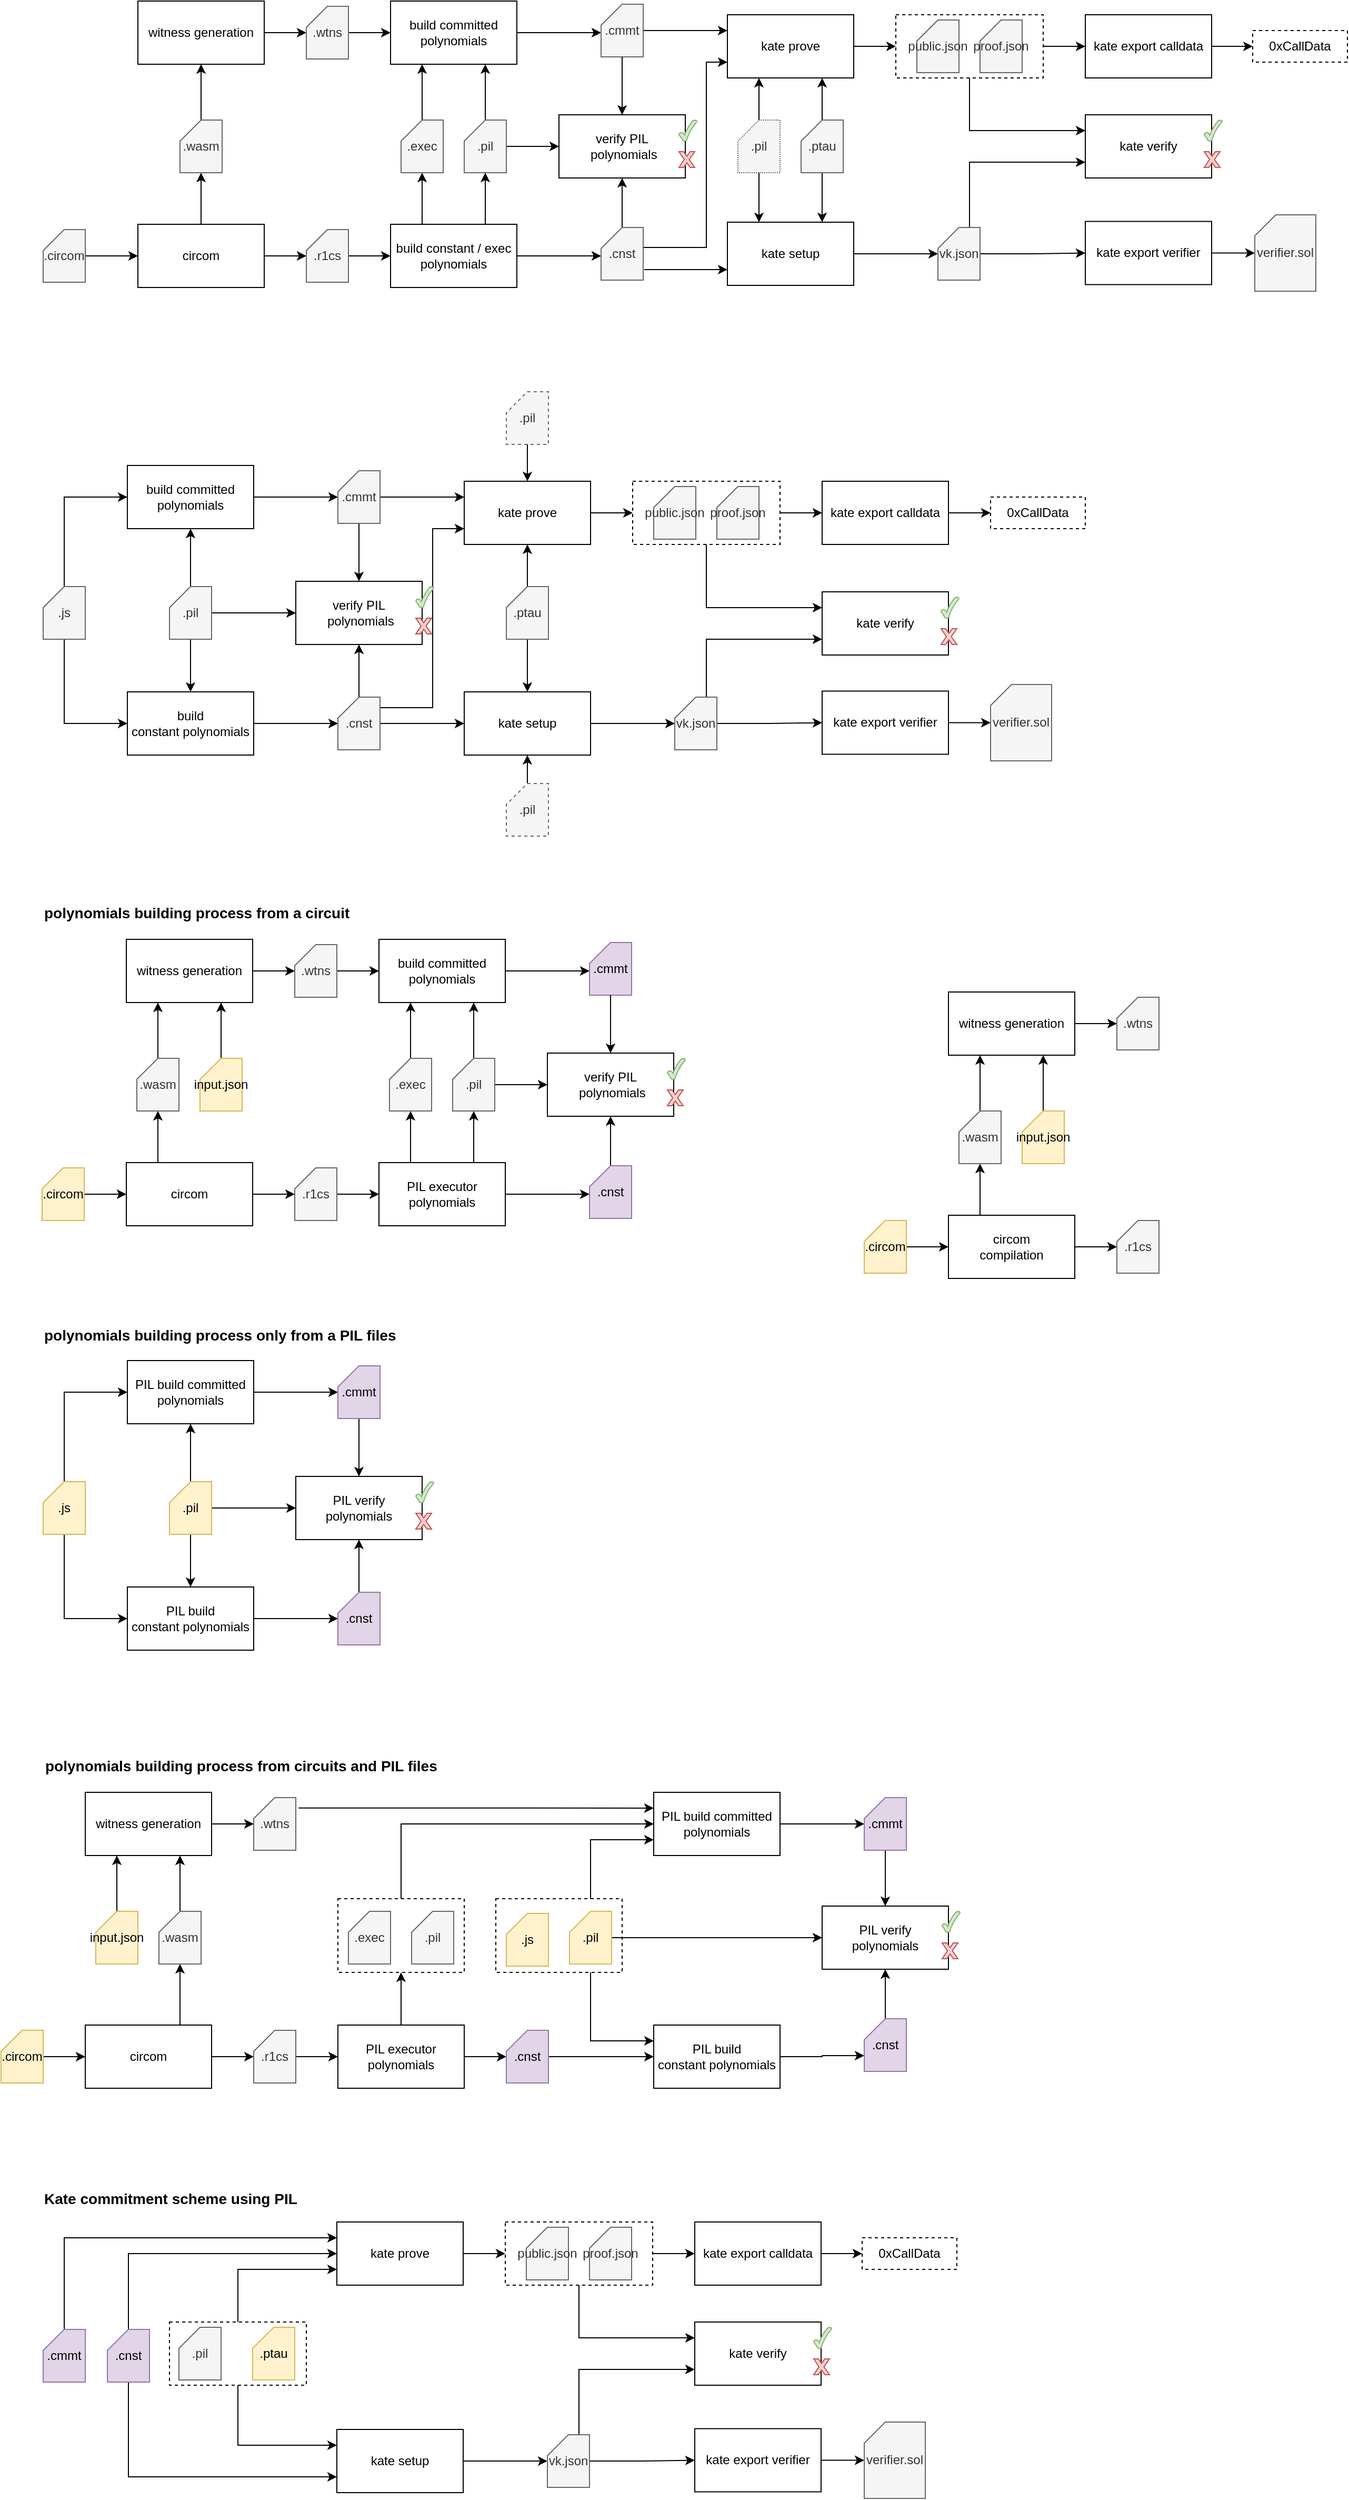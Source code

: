 <mxfile version="20.3.0" type="device"><diagram id="l9NKgO8Dsce8RmcZHwUq" name="Pàgina-1"><mxGraphModel dx="1131" dy="1571" grid="0" gridSize="10" guides="1" tooltips="1" connect="1" arrows="1" fold="1" page="1" pageScale="1" pageWidth="1169" pageHeight="827" math="0" shadow="0"><root><mxCell id="0"/><mxCell id="1" parent="0"/><mxCell id="utzqWSOv5AfJV8_vm5dP-215" value="" style="edgeStyle=orthogonalEdgeStyle;rounded=0;orthogonalLoop=1;jettySize=auto;html=1;exitX=0;exitY=0;exitDx=20;exitDy=0;exitPerimeter=0;entryX=0.25;entryY=1;entryDx=0;entryDy=0;fontSize=14;" parent="1" source="utzqWSOv5AfJV8_vm5dP-168" target="utzqWSOv5AfJV8_vm5dP-145" edge="1"><mxGeometry relative="1" as="geometry"/></mxCell><mxCell id="utzqWSOv5AfJV8_vm5dP-168" value="input.json" style="shape=card;whiteSpace=wrap;html=1;size=20;fillColor=#fff2cc;strokeColor=#d6b656;" parent="1" vertex="1"><mxGeometry x="130" y="1033" width="40" height="50" as="geometry"/></mxCell><mxCell id="utzqWSOv5AfJV8_vm5dP-204" style="edgeStyle=orthogonalEdgeStyle;rounded=0;orthogonalLoop=1;jettySize=auto;html=1;exitX=0.75;exitY=1;exitDx=0;exitDy=0;entryX=0;entryY=0.25;entryDx=0;entryDy=0;fontSize=14;" parent="1" source="utzqWSOv5AfJV8_vm5dP-190" target="utzqWSOv5AfJV8_vm5dP-171" edge="1"><mxGeometry relative="1" as="geometry"/></mxCell><mxCell id="utzqWSOv5AfJV8_vm5dP-211" style="edgeStyle=orthogonalEdgeStyle;rounded=0;orthogonalLoop=1;jettySize=auto;html=1;exitX=0.75;exitY=0;exitDx=0;exitDy=0;entryX=0;entryY=0.75;entryDx=0;entryDy=0;fontSize=14;" parent="1" source="utzqWSOv5AfJV8_vm5dP-190" target="utzqWSOv5AfJV8_vm5dP-173" edge="1"><mxGeometry relative="1" as="geometry"/></mxCell><mxCell id="utzqWSOv5AfJV8_vm5dP-190" value="" style="rounded=0;whiteSpace=wrap;html=1;dashed=1;strokeColor=default;fillColor=none;" parent="1" vertex="1"><mxGeometry x="510" y="1021" width="120" height="70" as="geometry"/></mxCell><mxCell id="utzqWSOv5AfJV8_vm5dP-125" value="" style="rounded=0;whiteSpace=wrap;html=1;dashed=1;strokeColor=default;fillColor=none;" parent="1" vertex="1"><mxGeometry x="200" y="1423" width="130" height="60" as="geometry"/></mxCell><mxCell id="kMY3ziT4TjwOgONpESOu-241" value="" style="rounded=0;whiteSpace=wrap;html=1;dashed=1;strokeColor=default;fillColor=none;" parent="1" vertex="1"><mxGeometry x="640" y="-325" width="140" height="60" as="geometry"/></mxCell><mxCell id="kMY3ziT4TjwOgONpESOu-117" value="" style="edgeStyle=orthogonalEdgeStyle;rounded=0;orthogonalLoop=1;jettySize=auto;html=1;" parent="1" source="kMY3ziT4TjwOgONpESOu-114" target="kMY3ziT4TjwOgONpESOu-116" edge="1"><mxGeometry relative="1" as="geometry"/></mxCell><mxCell id="kMY3ziT4TjwOgONpESOu-114" value=".circom" style="shape=card;whiteSpace=wrap;html=1;size=20;fillColor=#f5f5f5;fontColor=#333333;strokeColor=#666666;strokeWidth=1;" parent="1" vertex="1"><mxGeometry x="80" y="-564" width="40" height="50" as="geometry"/></mxCell><mxCell id="kMY3ziT4TjwOgONpESOu-131" value="" style="edgeStyle=orthogonalEdgeStyle;rounded=0;orthogonalLoop=1;jettySize=auto;html=1;" parent="1" source="kMY3ziT4TjwOgONpESOu-116" target="kMY3ziT4TjwOgONpESOu-118" edge="1"><mxGeometry relative="1" as="geometry"/></mxCell><mxCell id="kMY3ziT4TjwOgONpESOu-142" style="edgeStyle=orthogonalEdgeStyle;rounded=0;orthogonalLoop=1;jettySize=auto;html=1;exitX=0.5;exitY=0;exitDx=0;exitDy=0;entryX=0.5;entryY=1;entryDx=0;entryDy=0;entryPerimeter=0;" parent="1" source="kMY3ziT4TjwOgONpESOu-116" target="kMY3ziT4TjwOgONpESOu-119" edge="1"><mxGeometry relative="1" as="geometry"/></mxCell><mxCell id="kMY3ziT4TjwOgONpESOu-116" value="circom" style="rounded=0;whiteSpace=wrap;html=1;" parent="1" vertex="1"><mxGeometry x="170" y="-569" width="120" height="60" as="geometry"/></mxCell><mxCell id="kMY3ziT4TjwOgONpESOu-315" style="edgeStyle=orthogonalEdgeStyle;rounded=0;orthogonalLoop=1;jettySize=auto;html=1;exitX=1;exitY=0.5;exitDx=0;exitDy=0;exitPerimeter=0;entryX=0;entryY=0.5;entryDx=0;entryDy=0;" parent="1" source="kMY3ziT4TjwOgONpESOu-118" target="kMY3ziT4TjwOgONpESOu-132" edge="1"><mxGeometry relative="1" as="geometry"/></mxCell><mxCell id="kMY3ziT4TjwOgONpESOu-118" value=".r1cs" style="shape=card;whiteSpace=wrap;html=1;size=20;fillColor=#f5f5f5;fontColor=#333333;strokeColor=#666666;" parent="1" vertex="1"><mxGeometry x="330" y="-564" width="40" height="50" as="geometry"/></mxCell><mxCell id="kMY3ziT4TjwOgONpESOu-368" style="edgeStyle=orthogonalEdgeStyle;rounded=0;orthogonalLoop=1;jettySize=auto;html=1;exitX=0;exitY=0;exitDx=20;exitDy=0;exitPerimeter=0;entryX=0.5;entryY=1;entryDx=0;entryDy=0;" parent="1" source="kMY3ziT4TjwOgONpESOu-119" target="kMY3ziT4TjwOgONpESOu-123" edge="1"><mxGeometry relative="1" as="geometry"/></mxCell><mxCell id="kMY3ziT4TjwOgONpESOu-119" value=".wasm" style="shape=card;whiteSpace=wrap;html=1;size=20;fillColor=#f5f5f5;fontColor=#333333;strokeColor=#666666;" parent="1" vertex="1"><mxGeometry x="210" y="-668" width="40" height="50" as="geometry"/></mxCell><mxCell id="kMY3ziT4TjwOgONpESOu-128" value="" style="edgeStyle=orthogonalEdgeStyle;rounded=0;orthogonalLoop=1;jettySize=auto;html=1;" parent="1" source="kMY3ziT4TjwOgONpESOu-123" target="kMY3ziT4TjwOgONpESOu-127" edge="1"><mxGeometry relative="1" as="geometry"/></mxCell><mxCell id="kMY3ziT4TjwOgONpESOu-123" value="witness generation" style="rounded=0;whiteSpace=wrap;html=1;" parent="1" vertex="1"><mxGeometry x="170" y="-781" width="120" height="60" as="geometry"/></mxCell><mxCell id="kMY3ziT4TjwOgONpESOu-314" style="edgeStyle=orthogonalEdgeStyle;rounded=0;orthogonalLoop=1;jettySize=auto;html=1;exitX=1;exitY=0.5;exitDx=0;exitDy=0;exitPerimeter=0;entryX=0;entryY=0.5;entryDx=0;entryDy=0;" parent="1" source="kMY3ziT4TjwOgONpESOu-127" target="kMY3ziT4TjwOgONpESOu-133" edge="1"><mxGeometry relative="1" as="geometry"/></mxCell><mxCell id="kMY3ziT4TjwOgONpESOu-127" value=".wtns" style="shape=card;whiteSpace=wrap;html=1;size=20;fillColor=#f5f5f5;fontColor=#333333;strokeColor=#666666;" parent="1" vertex="1"><mxGeometry x="330" y="-776" width="40" height="50" as="geometry"/></mxCell><mxCell id="kMY3ziT4TjwOgONpESOu-316" style="edgeStyle=orthogonalEdgeStyle;rounded=0;orthogonalLoop=1;jettySize=auto;html=1;exitX=1;exitY=0.5;exitDx=0;exitDy=0;entryX=0;entryY=0.54;entryDx=0;entryDy=0;entryPerimeter=0;" parent="1" source="kMY3ziT4TjwOgONpESOu-132" target="kMY3ziT4TjwOgONpESOu-152" edge="1"><mxGeometry relative="1" as="geometry"/></mxCell><mxCell id="kMY3ziT4TjwOgONpESOu-363" style="edgeStyle=orthogonalEdgeStyle;rounded=0;orthogonalLoop=1;jettySize=auto;html=1;exitX=0.25;exitY=0;exitDx=0;exitDy=0;" parent="1" source="kMY3ziT4TjwOgONpESOu-132" target="kMY3ziT4TjwOgONpESOu-149" edge="1"><mxGeometry relative="1" as="geometry"/></mxCell><mxCell id="kMY3ziT4TjwOgONpESOu-369" style="edgeStyle=orthogonalEdgeStyle;rounded=0;orthogonalLoop=1;jettySize=auto;html=1;exitX=0.75;exitY=0;exitDx=0;exitDy=0;entryX=0.5;entryY=1;entryDx=0;entryDy=0;entryPerimeter=0;" parent="1" source="kMY3ziT4TjwOgONpESOu-132" target="kMY3ziT4TjwOgONpESOu-136" edge="1"><mxGeometry relative="1" as="geometry"/></mxCell><mxCell id="kMY3ziT4TjwOgONpESOu-132" value="build constant / exec polynomials" style="rounded=0;whiteSpace=wrap;html=1;" parent="1" vertex="1"><mxGeometry x="410" y="-569" width="120" height="60" as="geometry"/></mxCell><mxCell id="kMY3ziT4TjwOgONpESOu-317" style="edgeStyle=orthogonalEdgeStyle;rounded=0;orthogonalLoop=1;jettySize=auto;html=1;exitX=1;exitY=0.5;exitDx=0;exitDy=0;entryX=0;entryY=0.54;entryDx=0;entryDy=0;entryPerimeter=0;" parent="1" source="kMY3ziT4TjwOgONpESOu-133" target="kMY3ziT4TjwOgONpESOu-143" edge="1"><mxGeometry relative="1" as="geometry"/></mxCell><mxCell id="kMY3ziT4TjwOgONpESOu-133" value="build committed polynomials" style="rounded=0;whiteSpace=wrap;html=1;" parent="1" vertex="1"><mxGeometry x="410" y="-781" width="120" height="60" as="geometry"/></mxCell><mxCell id="kMY3ziT4TjwOgONpESOu-366" style="edgeStyle=orthogonalEdgeStyle;rounded=0;orthogonalLoop=1;jettySize=auto;html=1;exitX=1;exitY=0.5;exitDx=0;exitDy=0;exitPerimeter=0;entryX=0;entryY=0.5;entryDx=0;entryDy=0;" parent="1" source="kMY3ziT4TjwOgONpESOu-136" target="kMY3ziT4TjwOgONpESOu-352" edge="1"><mxGeometry relative="1" as="geometry"/></mxCell><mxCell id="kMY3ziT4TjwOgONpESOu-367" style="edgeStyle=orthogonalEdgeStyle;rounded=0;orthogonalLoop=1;jettySize=auto;html=1;exitX=0;exitY=0;exitDx=20;exitDy=0;exitPerimeter=0;entryX=0.75;entryY=1;entryDx=0;entryDy=0;" parent="1" source="kMY3ziT4TjwOgONpESOu-136" target="kMY3ziT4TjwOgONpESOu-133" edge="1"><mxGeometry relative="1" as="geometry"/></mxCell><mxCell id="kMY3ziT4TjwOgONpESOu-136" value=".pil" style="shape=card;whiteSpace=wrap;html=1;size=20;fillColor=#f5f5f5;fontColor=#333333;strokeColor=#666666;strokeWidth=1;" parent="1" vertex="1"><mxGeometry x="480" y="-668" width="40" height="50" as="geometry"/></mxCell><mxCell id="kMY3ziT4TjwOgONpESOu-361" style="edgeStyle=orthogonalEdgeStyle;rounded=0;orthogonalLoop=1;jettySize=auto;html=1;exitX=1;exitY=0.5;exitDx=0;exitDy=0;exitPerimeter=0;entryX=0;entryY=0.25;entryDx=0;entryDy=0;" parent="1" source="kMY3ziT4TjwOgONpESOu-143" target="kMY3ziT4TjwOgONpESOu-321" edge="1"><mxGeometry relative="1" as="geometry"/></mxCell><mxCell id="kMY3ziT4TjwOgONpESOu-143" value=".cmmt" style="shape=card;whiteSpace=wrap;html=1;size=20;fillColor=#f5f5f5;fontColor=#333333;strokeColor=#666666;" parent="1" vertex="1"><mxGeometry x="610" y="-778" width="40" height="50" as="geometry"/></mxCell><mxCell id="kMY3ziT4TjwOgONpESOu-364" style="edgeStyle=orthogonalEdgeStyle;rounded=0;orthogonalLoop=1;jettySize=auto;html=1;exitX=0;exitY=0;exitDx=20;exitDy=0;exitPerimeter=0;entryX=0.25;entryY=1;entryDx=0;entryDy=0;" parent="1" source="kMY3ziT4TjwOgONpESOu-149" target="kMY3ziT4TjwOgONpESOu-133" edge="1"><mxGeometry relative="1" as="geometry"/></mxCell><mxCell id="kMY3ziT4TjwOgONpESOu-149" value=".exec" style="shape=card;whiteSpace=wrap;html=1;size=20;fillColor=#f5f5f5;fontColor=#333333;strokeColor=#666666;" parent="1" vertex="1"><mxGeometry x="420" y="-668" width="40" height="50" as="geometry"/></mxCell><mxCell id="kMY3ziT4TjwOgONpESOu-415" style="edgeStyle=orthogonalEdgeStyle;rounded=0;orthogonalLoop=1;jettySize=auto;html=1;exitX=1;exitY=0;exitDx=0;exitDy=0;exitPerimeter=0;entryX=0;entryY=0.75;entryDx=0;entryDy=0;" parent="1" source="kMY3ziT4TjwOgONpESOu-152" target="kMY3ziT4TjwOgONpESOu-321" edge="1"><mxGeometry relative="1" as="geometry"><Array as="points"><mxPoint x="710" y="-547"/><mxPoint x="710" y="-723"/></Array></mxGeometry></mxCell><mxCell id="kMY3ziT4TjwOgONpESOu-416" style="edgeStyle=orthogonalEdgeStyle;rounded=0;orthogonalLoop=1;jettySize=auto;html=1;exitX=0;exitY=0;exitDx=20;exitDy=0;exitPerimeter=0;entryX=0.5;entryY=1;entryDx=0;entryDy=0;" parent="1" source="kMY3ziT4TjwOgONpESOu-152" target="kMY3ziT4TjwOgONpESOu-352" edge="1"><mxGeometry relative="1" as="geometry"/></mxCell><mxCell id="kMY3ziT4TjwOgONpESOu-152" value=".cnst" style="shape=card;whiteSpace=wrap;html=1;size=20;fillColor=#f5f5f5;fontColor=#333333;strokeColor=#666666;" parent="1" vertex="1"><mxGeometry x="610" y="-566" width="40" height="50" as="geometry"/></mxCell><mxCell id="kMY3ziT4TjwOgONpESOu-167" value="" style="edgeStyle=orthogonalEdgeStyle;rounded=0;orthogonalLoop=1;jettySize=auto;html=1;exitX=1;exitY=0.5;exitDx=0;exitDy=0;" parent="1" source="kMY3ziT4TjwOgONpESOu-168" target="kMY3ziT4TjwOgONpESOu-192" edge="1"><mxGeometry relative="1" as="geometry"><mxPoint x="300" y="-95.0" as="sourcePoint"/></mxGeometry></mxCell><mxCell id="kMY3ziT4TjwOgONpESOu-168" value="build constant&amp;nbsp;polynomials" style="rounded=0;whiteSpace=wrap;html=1;" parent="1" vertex="1"><mxGeometry x="160" y="-125" width="120" height="60" as="geometry"/></mxCell><mxCell id="kMY3ziT4TjwOgONpESOu-169" value="" style="edgeStyle=orthogonalEdgeStyle;rounded=0;orthogonalLoop=1;jettySize=auto;html=1;exitX=1;exitY=0.5;exitDx=0;exitDy=0;" parent="1" source="kMY3ziT4TjwOgONpESOu-171" target="kMY3ziT4TjwOgONpESOu-189" edge="1"><mxGeometry relative="1" as="geometry"><mxPoint x="300" y="-310.0" as="sourcePoint"/></mxGeometry></mxCell><mxCell id="kMY3ziT4TjwOgONpESOu-171" value="build committed polynomials" style="rounded=0;whiteSpace=wrap;html=1;" parent="1" vertex="1"><mxGeometry x="160" y="-340" width="120" height="60" as="geometry"/></mxCell><mxCell id="kMY3ziT4TjwOgONpESOu-242" value="" style="edgeStyle=orthogonalEdgeStyle;rounded=0;orthogonalLoop=1;jettySize=auto;html=1;" parent="1" source="kMY3ziT4TjwOgONpESOu-175" target="kMY3ziT4TjwOgONpESOu-241" edge="1"><mxGeometry relative="1" as="geometry"/></mxCell><mxCell id="kMY3ziT4TjwOgONpESOu-175" value="kate prove" style="rounded=0;whiteSpace=wrap;html=1;" parent="1" vertex="1"><mxGeometry x="480" y="-325" width="120" height="60" as="geometry"/></mxCell><mxCell id="kMY3ziT4TjwOgONpESOu-176" value="" style="edgeStyle=orthogonalEdgeStyle;rounded=0;orthogonalLoop=1;jettySize=auto;html=1;" parent="1" source="kMY3ziT4TjwOgONpESOu-177" target="kMY3ziT4TjwOgONpESOu-211" edge="1"><mxGeometry relative="1" as="geometry"/></mxCell><mxCell id="kMY3ziT4TjwOgONpESOu-177" value="kate export verifier" style="rounded=0;whiteSpace=wrap;html=1;" parent="1" vertex="1"><mxGeometry x="820" y="-125.75" width="120" height="60" as="geometry"/></mxCell><mxCell id="kMY3ziT4TjwOgONpESOu-250" style="edgeStyle=orthogonalEdgeStyle;rounded=0;orthogonalLoop=1;jettySize=auto;html=1;exitX=1;exitY=0.5;exitDx=0;exitDy=0;" parent="1" source="kMY3ziT4TjwOgONpESOu-179" target="kMY3ziT4TjwOgONpESOu-204" edge="1"><mxGeometry relative="1" as="geometry"/></mxCell><mxCell id="kMY3ziT4TjwOgONpESOu-179" value="kate setup" style="rounded=0;whiteSpace=wrap;html=1;" parent="1" vertex="1"><mxGeometry x="480" y="-125" width="120" height="60" as="geometry"/></mxCell><mxCell id="kMY3ziT4TjwOgONpESOu-180" value="" style="edgeStyle=orthogonalEdgeStyle;rounded=0;orthogonalLoop=1;jettySize=auto;html=1;" parent="1" source="kMY3ziT4TjwOgONpESOu-183" target="kMY3ziT4TjwOgONpESOu-168" edge="1"><mxGeometry relative="1" as="geometry"/></mxCell><mxCell id="kMY3ziT4TjwOgONpESOu-181" value="" style="edgeStyle=orthogonalEdgeStyle;rounded=0;orthogonalLoop=1;jettySize=auto;html=1;" parent="1" source="kMY3ziT4TjwOgONpESOu-183" target="kMY3ziT4TjwOgONpESOu-171" edge="1"><mxGeometry relative="1" as="geometry"/></mxCell><mxCell id="kMY3ziT4TjwOgONpESOu-182" value="" style="edgeStyle=orthogonalEdgeStyle;rounded=0;orthogonalLoop=1;jettySize=auto;html=1;" parent="1" source="kMY3ziT4TjwOgONpESOu-183" target="kMY3ziT4TjwOgONpESOu-172" edge="1"><mxGeometry relative="1" as="geometry"/></mxCell><mxCell id="kMY3ziT4TjwOgONpESOu-183" value=".pil" style="shape=card;whiteSpace=wrap;html=1;size=20;fillColor=#f5f5f5;fontColor=#333333;strokeColor=#666666;" parent="1" vertex="1"><mxGeometry x="200" y="-225" width="40" height="50" as="geometry"/></mxCell><mxCell id="kMY3ziT4TjwOgONpESOu-184" style="edgeStyle=orthogonalEdgeStyle;rounded=0;orthogonalLoop=1;jettySize=auto;html=1;exitX=0;exitY=0;exitDx=20;exitDy=0;exitPerimeter=0;entryX=0;entryY=0.5;entryDx=0;entryDy=0;" parent="1" source="kMY3ziT4TjwOgONpESOu-186" target="kMY3ziT4TjwOgONpESOu-171" edge="1"><mxGeometry relative="1" as="geometry"/></mxCell><mxCell id="kMY3ziT4TjwOgONpESOu-185" style="edgeStyle=orthogonalEdgeStyle;rounded=0;orthogonalLoop=1;jettySize=auto;html=1;exitX=0.5;exitY=1;exitDx=0;exitDy=0;exitPerimeter=0;entryX=0;entryY=0.5;entryDx=0;entryDy=0;" parent="1" source="kMY3ziT4TjwOgONpESOu-186" target="kMY3ziT4TjwOgONpESOu-168" edge="1"><mxGeometry relative="1" as="geometry"/></mxCell><mxCell id="kMY3ziT4TjwOgONpESOu-186" value=".js" style="shape=card;whiteSpace=wrap;html=1;size=20;fillColor=#f5f5f5;fontColor=#333333;strokeColor=#666666;" parent="1" vertex="1"><mxGeometry x="80" y="-225" width="40" height="50" as="geometry"/></mxCell><mxCell id="kMY3ziT4TjwOgONpESOu-187" value="" style="edgeStyle=orthogonalEdgeStyle;rounded=0;orthogonalLoop=1;jettySize=auto;html=1;" parent="1" source="kMY3ziT4TjwOgONpESOu-189" target="kMY3ziT4TjwOgONpESOu-172" edge="1"><mxGeometry relative="1" as="geometry"/></mxCell><mxCell id="kMY3ziT4TjwOgONpESOu-227" style="edgeStyle=orthogonalEdgeStyle;rounded=0;orthogonalLoop=1;jettySize=auto;html=1;exitX=1;exitY=0.5;exitDx=0;exitDy=0;exitPerimeter=0;entryX=0;entryY=0.25;entryDx=0;entryDy=0;" parent="1" source="kMY3ziT4TjwOgONpESOu-189" target="kMY3ziT4TjwOgONpESOu-175" edge="1"><mxGeometry relative="1" as="geometry"/></mxCell><mxCell id="kMY3ziT4TjwOgONpESOu-189" value=".cmmt" style="shape=card;whiteSpace=wrap;html=1;size=20;fillColor=#f5f5f5;fontColor=#333333;strokeColor=#666666;" parent="1" vertex="1"><mxGeometry x="360" y="-335" width="40" height="50" as="geometry"/></mxCell><mxCell id="kMY3ziT4TjwOgONpESOu-190" style="edgeStyle=orthogonalEdgeStyle;rounded=0;orthogonalLoop=1;jettySize=auto;html=1;exitX=0;exitY=0;exitDx=20;exitDy=0;exitPerimeter=0;entryX=0.5;entryY=1;entryDx=0;entryDy=0;" parent="1" source="kMY3ziT4TjwOgONpESOu-192" target="kMY3ziT4TjwOgONpESOu-172" edge="1"><mxGeometry relative="1" as="geometry"/></mxCell><mxCell id="kMY3ziT4TjwOgONpESOu-223" style="edgeStyle=orthogonalEdgeStyle;rounded=0;orthogonalLoop=1;jettySize=auto;html=1;exitX=1;exitY=0.5;exitDx=0;exitDy=0;exitPerimeter=0;entryX=0;entryY=0.5;entryDx=0;entryDy=0;" parent="1" source="kMY3ziT4TjwOgONpESOu-192" target="kMY3ziT4TjwOgONpESOu-179" edge="1"><mxGeometry relative="1" as="geometry"/></mxCell><mxCell id="kMY3ziT4TjwOgONpESOu-246" style="edgeStyle=orthogonalEdgeStyle;rounded=0;orthogonalLoop=1;jettySize=auto;html=1;exitX=1;exitY=0;exitDx=0;exitDy=0;exitPerimeter=0;entryX=0;entryY=0.75;entryDx=0;entryDy=0;" parent="1" source="kMY3ziT4TjwOgONpESOu-192" target="kMY3ziT4TjwOgONpESOu-175" edge="1"><mxGeometry relative="1" as="geometry"><Array as="points"><mxPoint x="380" y="-110"/><mxPoint x="450" y="-110"/><mxPoint x="450" y="-280"/></Array></mxGeometry></mxCell><mxCell id="kMY3ziT4TjwOgONpESOu-192" value=".cnst" style="shape=card;whiteSpace=wrap;html=1;size=20;fillColor=#f5f5f5;fontColor=#333333;strokeColor=#666666;" parent="1" vertex="1"><mxGeometry x="360" y="-120" width="40" height="50" as="geometry"/></mxCell><mxCell id="kMY3ziT4TjwOgONpESOu-228" style="edgeStyle=orthogonalEdgeStyle;rounded=0;orthogonalLoop=1;jettySize=auto;html=1;exitX=0;exitY=0;exitDx=20;exitDy=0;exitPerimeter=0;entryX=0.5;entryY=1;entryDx=0;entryDy=0;" parent="1" source="kMY3ziT4TjwOgONpESOu-194" target="kMY3ziT4TjwOgONpESOu-175" edge="1"><mxGeometry relative="1" as="geometry"/></mxCell><mxCell id="kMY3ziT4TjwOgONpESOu-229" style="edgeStyle=orthogonalEdgeStyle;rounded=0;orthogonalLoop=1;jettySize=auto;html=1;exitX=0.5;exitY=1;exitDx=0;exitDy=0;exitPerimeter=0;entryX=0.5;entryY=0;entryDx=0;entryDy=0;" parent="1" source="kMY3ziT4TjwOgONpESOu-194" target="kMY3ziT4TjwOgONpESOu-179" edge="1"><mxGeometry relative="1" as="geometry"/></mxCell><mxCell id="kMY3ziT4TjwOgONpESOu-194" value=".ptau" style="shape=card;whiteSpace=wrap;html=1;size=20;fillColor=#f5f5f5;fontColor=#333333;strokeColor=#666666;" parent="1" vertex="1"><mxGeometry x="520" y="-225" width="40" height="50" as="geometry"/></mxCell><mxCell id="kMY3ziT4TjwOgONpESOu-205" value="" style="group" parent="1" vertex="1" connectable="0"><mxGeometry x="860" y="-230" width="130" height="60" as="geometry"/></mxCell><mxCell id="kMY3ziT4TjwOgONpESOu-206" value="kate verify" style="rounded=0;whiteSpace=wrap;html=1;" parent="kMY3ziT4TjwOgONpESOu-205" vertex="1"><mxGeometry x="-40" y="10" width="120" height="60" as="geometry"/></mxCell><mxCell id="kMY3ziT4TjwOgONpESOu-207" value="" style="verticalLabelPosition=bottom;verticalAlign=top;html=1;shape=mxgraph.basic.tick;fillColor=#d5e8d4;strokeColor=#82b366;" parent="kMY3ziT4TjwOgONpESOu-205" vertex="1"><mxGeometry x="73" y="15" width="17" height="20" as="geometry"/></mxCell><mxCell id="kMY3ziT4TjwOgONpESOu-208" value="" style="verticalLabelPosition=bottom;verticalAlign=top;html=1;shape=mxgraph.basic.x;fillColor=#f8cecc;strokeColor=#b85450;" parent="kMY3ziT4TjwOgONpESOu-205" vertex="1"><mxGeometry x="73" y="45" width="15" height="15" as="geometry"/></mxCell><mxCell id="kMY3ziT4TjwOgONpESOu-209" style="edgeStyle=orthogonalEdgeStyle;rounded=0;orthogonalLoop=1;jettySize=auto;html=1;exitX=1;exitY=0.5;exitDx=0;exitDy=0;" parent="1" source="kMY3ziT4TjwOgONpESOu-210" target="kMY3ziT4TjwOgONpESOu-212" edge="1"><mxGeometry relative="1" as="geometry"/></mxCell><mxCell id="kMY3ziT4TjwOgONpESOu-210" value="kate export calldata" style="rounded=0;whiteSpace=wrap;html=1;" parent="1" vertex="1"><mxGeometry x="820" y="-325" width="120" height="60" as="geometry"/></mxCell><mxCell id="kMY3ziT4TjwOgONpESOu-211" value="verifier.sol" style="shape=card;whiteSpace=wrap;html=1;size=20;fillColor=#f5f5f5;fontColor=#333333;strokeColor=#666666;" parent="1" vertex="1"><mxGeometry x="980" y="-132" width="58" height="72.5" as="geometry"/></mxCell><mxCell id="kMY3ziT4TjwOgONpESOu-212" value="0xCallData" style="text;html=1;strokeColor=default;fillColor=none;align=center;verticalAlign=middle;whiteSpace=wrap;rounded=0;dashed=1;" parent="1" vertex="1"><mxGeometry x="980" y="-310" width="90" height="30" as="geometry"/></mxCell><mxCell id="kMY3ziT4TjwOgONpESOu-251" style="edgeStyle=orthogonalEdgeStyle;rounded=0;orthogonalLoop=1;jettySize=auto;html=1;exitX=0;exitY=0;exitDx=30;exitDy=0;exitPerimeter=0;entryX=0;entryY=0.75;entryDx=0;entryDy=0;" parent="1" source="kMY3ziT4TjwOgONpESOu-204" target="kMY3ziT4TjwOgONpESOu-206" edge="1"><mxGeometry relative="1" as="geometry"/></mxCell><mxCell id="kMY3ziT4TjwOgONpESOu-252" value="" style="edgeStyle=orthogonalEdgeStyle;rounded=0;orthogonalLoop=1;jettySize=auto;html=1;" parent="1" source="kMY3ziT4TjwOgONpESOu-204" target="kMY3ziT4TjwOgONpESOu-177" edge="1"><mxGeometry relative="1" as="geometry"/></mxCell><mxCell id="kMY3ziT4TjwOgONpESOu-204" value="vk.json" style="shape=card;whiteSpace=wrap;html=1;size=20;fillColor=#f5f5f5;fontColor=#333333;strokeColor=#666666;" parent="1" vertex="1"><mxGeometry x="680" y="-120" width="40" height="50" as="geometry"/></mxCell><mxCell id="kMY3ziT4TjwOgONpESOu-232" value="public.json" style="shape=card;whiteSpace=wrap;html=1;size=20;fillColor=#f5f5f5;fontColor=#333333;strokeColor=#666666;" parent="1" vertex="1"><mxGeometry x="660" y="-320" width="40" height="50" as="geometry"/></mxCell><mxCell id="kMY3ziT4TjwOgONpESOu-231" value="proof.json" style="shape=card;whiteSpace=wrap;html=1;size=20;fillColor=#f5f5f5;fontColor=#333333;strokeColor=#666666;" parent="1" vertex="1"><mxGeometry x="720" y="-320" width="40" height="50" as="geometry"/></mxCell><mxCell id="kMY3ziT4TjwOgONpESOu-243" style="edgeStyle=orthogonalEdgeStyle;rounded=0;orthogonalLoop=1;jettySize=auto;html=1;exitX=1;exitY=0.5;exitDx=0;exitDy=0;" parent="1" source="kMY3ziT4TjwOgONpESOu-241" target="kMY3ziT4TjwOgONpESOu-210" edge="1"><mxGeometry relative="1" as="geometry"/></mxCell><mxCell id="kMY3ziT4TjwOgONpESOu-245" style="edgeStyle=orthogonalEdgeStyle;rounded=0;orthogonalLoop=1;jettySize=auto;html=1;exitX=0.5;exitY=1;exitDx=0;exitDy=0;entryX=0;entryY=0.25;entryDx=0;entryDy=0;" parent="1" source="kMY3ziT4TjwOgONpESOu-241" target="kMY3ziT4TjwOgONpESOu-206" edge="1"><mxGeometry relative="1" as="geometry"/></mxCell><mxCell id="kMY3ziT4TjwOgONpESOu-301" value="" style="group" parent="1" vertex="1" connectable="0"><mxGeometry x="320" y="-230" width="131" height="60" as="geometry"/></mxCell><mxCell id="kMY3ziT4TjwOgONpESOu-172" value="verify PIL &amp;nbsp;polynomials" style="rounded=0;whiteSpace=wrap;html=1;" parent="kMY3ziT4TjwOgONpESOu-301" vertex="1"><mxGeometry width="120" height="60" as="geometry"/></mxCell><mxCell id="kMY3ziT4TjwOgONpESOu-197" value="" style="verticalLabelPosition=bottom;verticalAlign=top;html=1;shape=mxgraph.basic.tick;fillColor=#d5e8d4;strokeColor=#82b366;" parent="kMY3ziT4TjwOgONpESOu-301" vertex="1"><mxGeometry x="114" y="5" width="17" height="20" as="geometry"/></mxCell><mxCell id="kMY3ziT4TjwOgONpESOu-198" value="" style="verticalLabelPosition=bottom;verticalAlign=top;html=1;shape=mxgraph.basic.x;fillColor=#f8cecc;strokeColor=#b85450;" parent="kMY3ziT4TjwOgONpESOu-301" vertex="1"><mxGeometry x="114" y="35" width="15" height="15" as="geometry"/></mxCell><mxCell id="kMY3ziT4TjwOgONpESOu-303" value="" style="edgeStyle=orthogonalEdgeStyle;rounded=0;orthogonalLoop=1;jettySize=auto;html=1;" parent="1" source="kMY3ziT4TjwOgONpESOu-302" target="kMY3ziT4TjwOgONpESOu-175" edge="1"><mxGeometry relative="1" as="geometry"/></mxCell><mxCell id="kMY3ziT4TjwOgONpESOu-302" value=".pil" style="shape=card;whiteSpace=wrap;html=1;size=20;fillColor=#f5f5f5;fontColor=#333333;strokeColor=#666666;dashed=1;" parent="1" vertex="1"><mxGeometry x="520" y="-410" width="40" height="50" as="geometry"/></mxCell><mxCell id="kMY3ziT4TjwOgONpESOu-305" value="" style="edgeStyle=orthogonalEdgeStyle;rounded=0;orthogonalLoop=1;jettySize=auto;html=1;" parent="1" source="kMY3ziT4TjwOgONpESOu-304" target="kMY3ziT4TjwOgONpESOu-179" edge="1"><mxGeometry relative="1" as="geometry"/></mxCell><mxCell id="kMY3ziT4TjwOgONpESOu-304" value=".pil" style="shape=card;whiteSpace=wrap;html=1;size=20;fillColor=#f5f5f5;fontColor=#333333;strokeColor=#666666;dashed=1;" parent="1" vertex="1"><mxGeometry x="520" y="-38" width="40" height="50" as="geometry"/></mxCell><mxCell id="kMY3ziT4TjwOgONpESOu-319" value="" style="rounded=0;whiteSpace=wrap;html=1;dashed=1;strokeColor=default;fillColor=none;" parent="1" vertex="1"><mxGeometry x="890" y="-768" width="140" height="60" as="geometry"/></mxCell><mxCell id="kMY3ziT4TjwOgONpESOu-320" value="" style="edgeStyle=orthogonalEdgeStyle;rounded=0;orthogonalLoop=1;jettySize=auto;html=1;" parent="1" source="kMY3ziT4TjwOgONpESOu-321" target="kMY3ziT4TjwOgONpESOu-319" edge="1"><mxGeometry relative="1" as="geometry"/></mxCell><mxCell id="kMY3ziT4TjwOgONpESOu-321" value="kate prove" style="rounded=0;whiteSpace=wrap;html=1;" parent="1" vertex="1"><mxGeometry x="730" y="-768" width="120" height="60" as="geometry"/></mxCell><mxCell id="kMY3ziT4TjwOgONpESOu-322" value="" style="edgeStyle=orthogonalEdgeStyle;rounded=0;orthogonalLoop=1;jettySize=auto;html=1;" parent="1" source="kMY3ziT4TjwOgONpESOu-323" target="kMY3ziT4TjwOgONpESOu-342" edge="1"><mxGeometry relative="1" as="geometry"/></mxCell><mxCell id="kMY3ziT4TjwOgONpESOu-323" value="kate export verifier" style="rounded=0;whiteSpace=wrap;html=1;" parent="1" vertex="1"><mxGeometry x="1070" y="-571.75" width="120" height="60" as="geometry"/></mxCell><mxCell id="kMY3ziT4TjwOgONpESOu-324" style="edgeStyle=orthogonalEdgeStyle;rounded=0;orthogonalLoop=1;jettySize=auto;html=1;exitX=1;exitY=0.5;exitDx=0;exitDy=0;" parent="1" source="kMY3ziT4TjwOgONpESOu-325" target="kMY3ziT4TjwOgONpESOu-346" edge="1"><mxGeometry relative="1" as="geometry"/></mxCell><mxCell id="wAhc7Rghp8xL3t3WngBe-1" style="edgeStyle=orthogonalEdgeStyle;rounded=0;orthogonalLoop=1;jettySize=auto;html=1;exitX=0;exitY=0.75;exitDx=0;exitDy=0;entryX=1.025;entryY=0.8;entryDx=0;entryDy=0;entryPerimeter=0;startArrow=classic;startFill=1;endArrow=none;endFill=0;" parent="1" source="kMY3ziT4TjwOgONpESOu-325" target="kMY3ziT4TjwOgONpESOu-152" edge="1"><mxGeometry relative="1" as="geometry"/></mxCell><mxCell id="kMY3ziT4TjwOgONpESOu-325" value="kate setup" style="rounded=0;whiteSpace=wrap;html=1;" parent="1" vertex="1"><mxGeometry x="730" y="-571" width="120" height="60" as="geometry"/></mxCell><mxCell id="kMY3ziT4TjwOgONpESOu-326" value="" style="edgeStyle=orthogonalEdgeStyle;rounded=0;orthogonalLoop=1;jettySize=auto;html=1;exitX=0.5;exitY=1;exitDx=0;exitDy=0;exitPerimeter=0;" parent="1" source="kMY3ziT4TjwOgONpESOu-143" target="kMY3ziT4TjwOgONpESOu-352" edge="1"><mxGeometry relative="1" as="geometry"><mxPoint x="630" y="-712" as="sourcePoint"/></mxGeometry></mxCell><mxCell id="kMY3ziT4TjwOgONpESOu-370" style="edgeStyle=orthogonalEdgeStyle;rounded=0;orthogonalLoop=1;jettySize=auto;html=1;exitX=0;exitY=0;exitDx=20;exitDy=0;exitPerimeter=0;entryX=0.25;entryY=1;entryDx=0;entryDy=0;" parent="1" source="kMY3ziT4TjwOgONpESOu-335" target="kMY3ziT4TjwOgONpESOu-321" edge="1"><mxGeometry relative="1" as="geometry"/></mxCell><mxCell id="kMY3ziT4TjwOgONpESOu-371" style="edgeStyle=orthogonalEdgeStyle;rounded=0;orthogonalLoop=1;jettySize=auto;html=1;exitX=0.5;exitY=1;exitDx=0;exitDy=0;exitPerimeter=0;entryX=0.25;entryY=0;entryDx=0;entryDy=0;" parent="1" source="kMY3ziT4TjwOgONpESOu-335" target="kMY3ziT4TjwOgONpESOu-325" edge="1"><mxGeometry relative="1" as="geometry"/></mxCell><mxCell id="kMY3ziT4TjwOgONpESOu-335" value=".pil" style="shape=card;whiteSpace=wrap;html=1;size=20;fillColor=#f5f5f5;fontColor=#333333;strokeColor=#666666;dashed=1;dashPattern=1 1;" parent="1" vertex="1"><mxGeometry x="740" y="-668" width="40" height="50" as="geometry"/></mxCell><mxCell id="kMY3ziT4TjwOgONpESOu-336" value="" style="group" parent="1" vertex="1" connectable="0"><mxGeometry x="1110" y="-671" width="130" height="60" as="geometry"/></mxCell><mxCell id="kMY3ziT4TjwOgONpESOu-337" value="kate verify" style="rounded=0;whiteSpace=wrap;html=1;" parent="kMY3ziT4TjwOgONpESOu-336" vertex="1"><mxGeometry x="-40" y="-2" width="120" height="60" as="geometry"/></mxCell><mxCell id="kMY3ziT4TjwOgONpESOu-338" value="" style="verticalLabelPosition=bottom;verticalAlign=top;html=1;shape=mxgraph.basic.tick;fillColor=#d5e8d4;strokeColor=#82b366;" parent="kMY3ziT4TjwOgONpESOu-336" vertex="1"><mxGeometry x="73" y="3" width="17" height="20" as="geometry"/></mxCell><mxCell id="kMY3ziT4TjwOgONpESOu-339" value="" style="verticalLabelPosition=bottom;verticalAlign=top;html=1;shape=mxgraph.basic.x;fillColor=#f8cecc;strokeColor=#b85450;" parent="kMY3ziT4TjwOgONpESOu-336" vertex="1"><mxGeometry x="73" y="33" width="15" height="15" as="geometry"/></mxCell><mxCell id="kMY3ziT4TjwOgONpESOu-340" style="edgeStyle=orthogonalEdgeStyle;rounded=0;orthogonalLoop=1;jettySize=auto;html=1;exitX=1;exitY=0.5;exitDx=0;exitDy=0;" parent="1" source="kMY3ziT4TjwOgONpESOu-341" target="kMY3ziT4TjwOgONpESOu-343" edge="1"><mxGeometry relative="1" as="geometry"/></mxCell><mxCell id="kMY3ziT4TjwOgONpESOu-341" value="kate export calldata" style="rounded=0;whiteSpace=wrap;html=1;" parent="1" vertex="1"><mxGeometry x="1070" y="-768" width="120" height="60" as="geometry"/></mxCell><mxCell id="kMY3ziT4TjwOgONpESOu-342" value="verifier.sol" style="shape=card;whiteSpace=wrap;html=1;size=20;fillColor=#f5f5f5;fontColor=#333333;strokeColor=#666666;" parent="1" vertex="1"><mxGeometry x="1231" y="-578" width="58" height="72.5" as="geometry"/></mxCell><mxCell id="kMY3ziT4TjwOgONpESOu-343" value="0xCallData" style="text;html=1;strokeColor=default;fillColor=none;align=center;verticalAlign=middle;whiteSpace=wrap;rounded=0;dashed=1;" parent="1" vertex="1"><mxGeometry x="1229" y="-753" width="90" height="30" as="geometry"/></mxCell><mxCell id="kMY3ziT4TjwOgONpESOu-344" style="edgeStyle=orthogonalEdgeStyle;rounded=0;orthogonalLoop=1;jettySize=auto;html=1;exitX=0;exitY=0;exitDx=30;exitDy=0;exitPerimeter=0;entryX=0;entryY=0.75;entryDx=0;entryDy=0;" parent="1" source="kMY3ziT4TjwOgONpESOu-346" target="kMY3ziT4TjwOgONpESOu-337" edge="1"><mxGeometry relative="1" as="geometry"/></mxCell><mxCell id="kMY3ziT4TjwOgONpESOu-345" value="" style="edgeStyle=orthogonalEdgeStyle;rounded=0;orthogonalLoop=1;jettySize=auto;html=1;" parent="1" source="kMY3ziT4TjwOgONpESOu-346" target="kMY3ziT4TjwOgONpESOu-323" edge="1"><mxGeometry relative="1" as="geometry"/></mxCell><mxCell id="kMY3ziT4TjwOgONpESOu-346" value="vk.json" style="shape=card;whiteSpace=wrap;html=1;size=20;fillColor=#f5f5f5;fontColor=#333333;strokeColor=#666666;" parent="1" vertex="1"><mxGeometry x="930" y="-566" width="40" height="50" as="geometry"/></mxCell><mxCell id="kMY3ziT4TjwOgONpESOu-347" value="public.json" style="shape=card;whiteSpace=wrap;html=1;size=20;fillColor=#f5f5f5;fontColor=#333333;strokeColor=#666666;" parent="1" vertex="1"><mxGeometry x="910" y="-763" width="40" height="50" as="geometry"/></mxCell><mxCell id="kMY3ziT4TjwOgONpESOu-348" value="proof.json" style="shape=card;whiteSpace=wrap;html=1;size=20;fillColor=#f5f5f5;fontColor=#333333;strokeColor=#666666;" parent="1" vertex="1"><mxGeometry x="970" y="-763" width="40" height="50" as="geometry"/></mxCell><mxCell id="kMY3ziT4TjwOgONpESOu-349" style="edgeStyle=orthogonalEdgeStyle;rounded=0;orthogonalLoop=1;jettySize=auto;html=1;exitX=1;exitY=0.5;exitDx=0;exitDy=0;" parent="1" source="kMY3ziT4TjwOgONpESOu-319" target="kMY3ziT4TjwOgONpESOu-341" edge="1"><mxGeometry relative="1" as="geometry"/></mxCell><mxCell id="kMY3ziT4TjwOgONpESOu-350" style="edgeStyle=orthogonalEdgeStyle;rounded=0;orthogonalLoop=1;jettySize=auto;html=1;exitX=0.5;exitY=1;exitDx=0;exitDy=0;entryX=0;entryY=0.25;entryDx=0;entryDy=0;" parent="1" source="kMY3ziT4TjwOgONpESOu-319" target="kMY3ziT4TjwOgONpESOu-337" edge="1"><mxGeometry relative="1" as="geometry"/></mxCell><mxCell id="kMY3ziT4TjwOgONpESOu-351" value="" style="group" parent="1" vertex="1" connectable="0"><mxGeometry x="570" y="-673" width="131" height="60" as="geometry"/></mxCell><mxCell id="kMY3ziT4TjwOgONpESOu-352" value="verify PIL &amp;nbsp;polynomials" style="rounded=0;whiteSpace=wrap;html=1;" parent="kMY3ziT4TjwOgONpESOu-351" vertex="1"><mxGeometry width="120" height="60" as="geometry"/></mxCell><mxCell id="kMY3ziT4TjwOgONpESOu-353" value="" style="verticalLabelPosition=bottom;verticalAlign=top;html=1;shape=mxgraph.basic.tick;fillColor=#d5e8d4;strokeColor=#82b366;" parent="kMY3ziT4TjwOgONpESOu-351" vertex="1"><mxGeometry x="114" y="5" width="17" height="20" as="geometry"/></mxCell><mxCell id="kMY3ziT4TjwOgONpESOu-354" value="" style="verticalLabelPosition=bottom;verticalAlign=top;html=1;shape=mxgraph.basic.x;fillColor=#f8cecc;strokeColor=#b85450;" parent="kMY3ziT4TjwOgONpESOu-351" vertex="1"><mxGeometry x="114" y="35" width="15" height="15" as="geometry"/></mxCell><mxCell id="kMY3ziT4TjwOgONpESOu-413" style="edgeStyle=orthogonalEdgeStyle;rounded=0;orthogonalLoop=1;jettySize=auto;html=1;exitX=0.5;exitY=1;exitDx=0;exitDy=0;exitPerimeter=0;entryX=0.75;entryY=0;entryDx=0;entryDy=0;" parent="1" source="kMY3ziT4TjwOgONpESOu-412" target="kMY3ziT4TjwOgONpESOu-325" edge="1"><mxGeometry relative="1" as="geometry"/></mxCell><mxCell id="kMY3ziT4TjwOgONpESOu-414" style="edgeStyle=orthogonalEdgeStyle;rounded=0;orthogonalLoop=1;jettySize=auto;html=1;exitX=0;exitY=0;exitDx=20;exitDy=0;exitPerimeter=0;entryX=0.75;entryY=1;entryDx=0;entryDy=0;" parent="1" source="kMY3ziT4TjwOgONpESOu-412" target="kMY3ziT4TjwOgONpESOu-321" edge="1"><mxGeometry relative="1" as="geometry"/></mxCell><mxCell id="kMY3ziT4TjwOgONpESOu-412" value=".ptau" style="shape=card;whiteSpace=wrap;html=1;size=20;fillColor=#f5f5f5;fontColor=#333333;strokeColor=#666666;" parent="1" vertex="1"><mxGeometry x="800" y="-668" width="40" height="50" as="geometry"/></mxCell><mxCell id="utzqWSOv5AfJV8_vm5dP-2" value="" style="edgeStyle=orthogonalEdgeStyle;rounded=0;orthogonalLoop=1;jettySize=auto;html=1;" parent="1" source="utzqWSOv5AfJV8_vm5dP-3" target="utzqWSOv5AfJV8_vm5dP-6" edge="1"><mxGeometry relative="1" as="geometry"/></mxCell><mxCell id="utzqWSOv5AfJV8_vm5dP-3" value=".circom" style="shape=card;whiteSpace=wrap;html=1;size=20;fillColor=#fff2cc;strokeColor=#d6b656;strokeWidth=1;" parent="1" vertex="1"><mxGeometry x="79" y="327" width="40" height="50" as="geometry"/></mxCell><mxCell id="utzqWSOv5AfJV8_vm5dP-4" value="" style="edgeStyle=orthogonalEdgeStyle;rounded=0;orthogonalLoop=1;jettySize=auto;html=1;" parent="1" source="utzqWSOv5AfJV8_vm5dP-6" target="utzqWSOv5AfJV8_vm5dP-8" edge="1"><mxGeometry relative="1" as="geometry"/></mxCell><mxCell id="utzqWSOv5AfJV8_vm5dP-5" style="edgeStyle=orthogonalEdgeStyle;rounded=0;orthogonalLoop=1;jettySize=auto;html=1;exitX=0.25;exitY=0;exitDx=0;exitDy=0;entryX=0.5;entryY=1;entryDx=0;entryDy=0;entryPerimeter=0;" parent="1" source="utzqWSOv5AfJV8_vm5dP-6" target="utzqWSOv5AfJV8_vm5dP-10" edge="1"><mxGeometry relative="1" as="geometry"/></mxCell><mxCell id="utzqWSOv5AfJV8_vm5dP-6" value="circom" style="rounded=0;whiteSpace=wrap;html=1;" parent="1" vertex="1"><mxGeometry x="159" y="322" width="120" height="60" as="geometry"/></mxCell><mxCell id="utzqWSOv5AfJV8_vm5dP-7" style="edgeStyle=orthogonalEdgeStyle;rounded=0;orthogonalLoop=1;jettySize=auto;html=1;exitX=1;exitY=0.5;exitDx=0;exitDy=0;exitPerimeter=0;entryX=0;entryY=0.5;entryDx=0;entryDy=0;" parent="1" source="utzqWSOv5AfJV8_vm5dP-8" target="utzqWSOv5AfJV8_vm5dP-18" edge="1"><mxGeometry relative="1" as="geometry"/></mxCell><mxCell id="utzqWSOv5AfJV8_vm5dP-8" value=".r1cs" style="shape=card;whiteSpace=wrap;html=1;size=20;fillColor=#f5f5f5;fontColor=#333333;strokeColor=#666666;" parent="1" vertex="1"><mxGeometry x="319" y="327" width="40" height="50" as="geometry"/></mxCell><mxCell id="utzqWSOv5AfJV8_vm5dP-9" style="edgeStyle=orthogonalEdgeStyle;rounded=0;orthogonalLoop=1;jettySize=auto;html=1;exitX=0;exitY=0;exitDx=20;exitDy=0;exitPerimeter=0;entryX=0.25;entryY=1;entryDx=0;entryDy=0;" parent="1" source="utzqWSOv5AfJV8_vm5dP-10" target="utzqWSOv5AfJV8_vm5dP-12" edge="1"><mxGeometry relative="1" as="geometry"/></mxCell><mxCell id="utzqWSOv5AfJV8_vm5dP-10" value=".wasm" style="shape=card;whiteSpace=wrap;html=1;size=20;fillColor=#f5f5f5;fontColor=#333333;strokeColor=#666666;" parent="1" vertex="1"><mxGeometry x="169" y="223" width="40" height="50" as="geometry"/></mxCell><mxCell id="utzqWSOv5AfJV8_vm5dP-11" value="" style="edgeStyle=orthogonalEdgeStyle;rounded=0;orthogonalLoop=1;jettySize=auto;html=1;" parent="1" source="utzqWSOv5AfJV8_vm5dP-12" target="utzqWSOv5AfJV8_vm5dP-14" edge="1"><mxGeometry relative="1" as="geometry"/></mxCell><mxCell id="utzqWSOv5AfJV8_vm5dP-12" value="witness generation" style="rounded=0;whiteSpace=wrap;html=1;" parent="1" vertex="1"><mxGeometry x="159" y="110" width="120" height="60" as="geometry"/></mxCell><mxCell id="utzqWSOv5AfJV8_vm5dP-13" style="edgeStyle=orthogonalEdgeStyle;rounded=0;orthogonalLoop=1;jettySize=auto;html=1;exitX=1;exitY=0.5;exitDx=0;exitDy=0;exitPerimeter=0;entryX=0;entryY=0.5;entryDx=0;entryDy=0;" parent="1" source="utzqWSOv5AfJV8_vm5dP-14" target="utzqWSOv5AfJV8_vm5dP-20" edge="1"><mxGeometry relative="1" as="geometry"/></mxCell><mxCell id="utzqWSOv5AfJV8_vm5dP-14" value=".wtns" style="shape=card;whiteSpace=wrap;html=1;size=20;fillColor=#f5f5f5;fontColor=#333333;strokeColor=#666666;" parent="1" vertex="1"><mxGeometry x="319" y="115" width="40" height="50" as="geometry"/></mxCell><mxCell id="utzqWSOv5AfJV8_vm5dP-15" style="edgeStyle=orthogonalEdgeStyle;rounded=0;orthogonalLoop=1;jettySize=auto;html=1;exitX=1;exitY=0.5;exitDx=0;exitDy=0;entryX=0;entryY=0.54;entryDx=0;entryDy=0;entryPerimeter=0;" parent="1" source="utzqWSOv5AfJV8_vm5dP-18" target="utzqWSOv5AfJV8_vm5dP-30" edge="1"><mxGeometry relative="1" as="geometry"/></mxCell><mxCell id="utzqWSOv5AfJV8_vm5dP-16" style="edgeStyle=orthogonalEdgeStyle;rounded=0;orthogonalLoop=1;jettySize=auto;html=1;exitX=0.25;exitY=0;exitDx=0;exitDy=0;" parent="1" source="utzqWSOv5AfJV8_vm5dP-18" target="utzqWSOv5AfJV8_vm5dP-27" edge="1"><mxGeometry relative="1" as="geometry"/></mxCell><mxCell id="utzqWSOv5AfJV8_vm5dP-17" style="edgeStyle=orthogonalEdgeStyle;rounded=0;orthogonalLoop=1;jettySize=auto;html=1;exitX=0.75;exitY=0;exitDx=0;exitDy=0;entryX=0.5;entryY=1;entryDx=0;entryDy=0;entryPerimeter=0;" parent="1" source="utzqWSOv5AfJV8_vm5dP-18" target="utzqWSOv5AfJV8_vm5dP-23" edge="1"><mxGeometry relative="1" as="geometry"/></mxCell><mxCell id="utzqWSOv5AfJV8_vm5dP-18" value="PIL executor polynomials" style="rounded=0;whiteSpace=wrap;html=1;" parent="1" vertex="1"><mxGeometry x="399" y="322" width="120" height="60" as="geometry"/></mxCell><mxCell id="utzqWSOv5AfJV8_vm5dP-19" style="edgeStyle=orthogonalEdgeStyle;rounded=0;orthogonalLoop=1;jettySize=auto;html=1;exitX=1;exitY=0.5;exitDx=0;exitDy=0;entryX=0;entryY=0.54;entryDx=0;entryDy=0;entryPerimeter=0;" parent="1" source="utzqWSOv5AfJV8_vm5dP-20" target="utzqWSOv5AfJV8_vm5dP-25" edge="1"><mxGeometry relative="1" as="geometry"/></mxCell><mxCell id="utzqWSOv5AfJV8_vm5dP-20" value="build committed polynomials" style="rounded=0;whiteSpace=wrap;html=1;" parent="1" vertex="1"><mxGeometry x="399" y="110" width="120" height="60" as="geometry"/></mxCell><mxCell id="utzqWSOv5AfJV8_vm5dP-21" style="edgeStyle=orthogonalEdgeStyle;rounded=0;orthogonalLoop=1;jettySize=auto;html=1;exitX=1;exitY=0.5;exitDx=0;exitDy=0;exitPerimeter=0;entryX=0;entryY=0.5;entryDx=0;entryDy=0;" parent="1" source="utzqWSOv5AfJV8_vm5dP-23" target="utzqWSOv5AfJV8_vm5dP-109" edge="1"><mxGeometry relative="1" as="geometry"/></mxCell><mxCell id="utzqWSOv5AfJV8_vm5dP-22" style="edgeStyle=orthogonalEdgeStyle;rounded=0;orthogonalLoop=1;jettySize=auto;html=1;exitX=0;exitY=0;exitDx=20;exitDy=0;exitPerimeter=0;entryX=0.75;entryY=1;entryDx=0;entryDy=0;" parent="1" source="utzqWSOv5AfJV8_vm5dP-23" target="utzqWSOv5AfJV8_vm5dP-20" edge="1"><mxGeometry relative="1" as="geometry"/></mxCell><mxCell id="utzqWSOv5AfJV8_vm5dP-23" value=".pil" style="shape=card;whiteSpace=wrap;html=1;size=20;fillColor=#f5f5f5;fontColor=#333333;strokeColor=#666666;strokeWidth=1;" parent="1" vertex="1"><mxGeometry x="469" y="223" width="40" height="50" as="geometry"/></mxCell><mxCell id="utzqWSOv5AfJV8_vm5dP-25" value=".cmmt" style="shape=card;whiteSpace=wrap;html=1;size=20;fillColor=#e1d5e7;strokeColor=#9673a6;" parent="1" vertex="1"><mxGeometry x="599" y="113" width="40" height="50" as="geometry"/></mxCell><mxCell id="utzqWSOv5AfJV8_vm5dP-26" style="edgeStyle=orthogonalEdgeStyle;rounded=0;orthogonalLoop=1;jettySize=auto;html=1;exitX=0;exitY=0;exitDx=20;exitDy=0;exitPerimeter=0;entryX=0.25;entryY=1;entryDx=0;entryDy=0;" parent="1" source="utzqWSOv5AfJV8_vm5dP-27" target="utzqWSOv5AfJV8_vm5dP-20" edge="1"><mxGeometry relative="1" as="geometry"/></mxCell><mxCell id="utzqWSOv5AfJV8_vm5dP-27" value=".exec" style="shape=card;whiteSpace=wrap;html=1;size=20;fillColor=#f5f5f5;fontColor=#333333;strokeColor=#666666;" parent="1" vertex="1"><mxGeometry x="409" y="223" width="40" height="50" as="geometry"/></mxCell><mxCell id="utzqWSOv5AfJV8_vm5dP-29" style="edgeStyle=orthogonalEdgeStyle;rounded=0;orthogonalLoop=1;jettySize=auto;html=1;exitX=0;exitY=0;exitDx=20;exitDy=0;exitPerimeter=0;entryX=0.5;entryY=1;entryDx=0;entryDy=0;" parent="1" source="utzqWSOv5AfJV8_vm5dP-30" target="utzqWSOv5AfJV8_vm5dP-109" edge="1"><mxGeometry relative="1" as="geometry"/></mxCell><mxCell id="utzqWSOv5AfJV8_vm5dP-30" value=".cnst" style="shape=card;whiteSpace=wrap;html=1;size=20;fillColor=#e1d5e7;strokeColor=#9673a6;" parent="1" vertex="1"><mxGeometry x="599" y="325" width="40" height="50" as="geometry"/></mxCell><mxCell id="utzqWSOv5AfJV8_vm5dP-31" value="" style="edgeStyle=orthogonalEdgeStyle;rounded=0;orthogonalLoop=1;jettySize=auto;html=1;exitX=1;exitY=0.5;exitDx=0;exitDy=0;" parent="1" source="utzqWSOv5AfJV8_vm5dP-32" target="utzqWSOv5AfJV8_vm5dP-54" edge="1"><mxGeometry relative="1" as="geometry"><mxPoint x="300" y="755.0" as="sourcePoint"/></mxGeometry></mxCell><mxCell id="utzqWSOv5AfJV8_vm5dP-32" value="PIL build constant&amp;nbsp;polynomials" style="rounded=0;whiteSpace=wrap;html=1;" parent="1" vertex="1"><mxGeometry x="160" y="725" width="120" height="60" as="geometry"/></mxCell><mxCell id="utzqWSOv5AfJV8_vm5dP-33" value="" style="edgeStyle=orthogonalEdgeStyle;rounded=0;orthogonalLoop=1;jettySize=auto;html=1;exitX=1;exitY=0.5;exitDx=0;exitDy=0;" parent="1" source="utzqWSOv5AfJV8_vm5dP-34" target="utzqWSOv5AfJV8_vm5dP-50" edge="1"><mxGeometry relative="1" as="geometry"><mxPoint x="300" y="540.0" as="sourcePoint"/></mxGeometry></mxCell><mxCell id="utzqWSOv5AfJV8_vm5dP-34" value="PIL build committed polynomials" style="rounded=0;whiteSpace=wrap;html=1;" parent="1" vertex="1"><mxGeometry x="160" y="510" width="120" height="60" as="geometry"/></mxCell><mxCell id="utzqWSOv5AfJV8_vm5dP-41" value="" style="edgeStyle=orthogonalEdgeStyle;rounded=0;orthogonalLoop=1;jettySize=auto;html=1;" parent="1" source="utzqWSOv5AfJV8_vm5dP-44" target="utzqWSOv5AfJV8_vm5dP-32" edge="1"><mxGeometry relative="1" as="geometry"/></mxCell><mxCell id="utzqWSOv5AfJV8_vm5dP-42" value="" style="edgeStyle=orthogonalEdgeStyle;rounded=0;orthogonalLoop=1;jettySize=auto;html=1;" parent="1" source="utzqWSOv5AfJV8_vm5dP-44" target="utzqWSOv5AfJV8_vm5dP-34" edge="1"><mxGeometry relative="1" as="geometry"/></mxCell><mxCell id="utzqWSOv5AfJV8_vm5dP-43" value="" style="edgeStyle=orthogonalEdgeStyle;rounded=0;orthogonalLoop=1;jettySize=auto;html=1;" parent="1" source="utzqWSOv5AfJV8_vm5dP-44" target="utzqWSOv5AfJV8_vm5dP-74" edge="1"><mxGeometry relative="1" as="geometry"/></mxCell><mxCell id="utzqWSOv5AfJV8_vm5dP-44" value=".pil" style="shape=card;whiteSpace=wrap;html=1;size=20;fillColor=#fff2cc;strokeColor=#d6b656;" parent="1" vertex="1"><mxGeometry x="200" y="625" width="40" height="50" as="geometry"/></mxCell><mxCell id="utzqWSOv5AfJV8_vm5dP-45" style="edgeStyle=orthogonalEdgeStyle;rounded=0;orthogonalLoop=1;jettySize=auto;html=1;exitX=0;exitY=0;exitDx=20;exitDy=0;exitPerimeter=0;entryX=0;entryY=0.5;entryDx=0;entryDy=0;" parent="1" source="utzqWSOv5AfJV8_vm5dP-47" target="utzqWSOv5AfJV8_vm5dP-34" edge="1"><mxGeometry relative="1" as="geometry"/></mxCell><mxCell id="utzqWSOv5AfJV8_vm5dP-46" style="edgeStyle=orthogonalEdgeStyle;rounded=0;orthogonalLoop=1;jettySize=auto;html=1;exitX=0.5;exitY=1;exitDx=0;exitDy=0;exitPerimeter=0;entryX=0;entryY=0.5;entryDx=0;entryDy=0;" parent="1" source="utzqWSOv5AfJV8_vm5dP-47" target="utzqWSOv5AfJV8_vm5dP-32" edge="1"><mxGeometry relative="1" as="geometry"/></mxCell><mxCell id="utzqWSOv5AfJV8_vm5dP-47" value=".js" style="shape=card;whiteSpace=wrap;html=1;size=20;fillColor=#fff2cc;strokeColor=#d6b656;" parent="1" vertex="1"><mxGeometry x="80" y="625" width="40" height="50" as="geometry"/></mxCell><mxCell id="utzqWSOv5AfJV8_vm5dP-48" value="" style="edgeStyle=orthogonalEdgeStyle;rounded=0;orthogonalLoop=1;jettySize=auto;html=1;" parent="1" source="utzqWSOv5AfJV8_vm5dP-50" target="utzqWSOv5AfJV8_vm5dP-74" edge="1"><mxGeometry relative="1" as="geometry"/></mxCell><mxCell id="utzqWSOv5AfJV8_vm5dP-50" value=".cmmt" style="shape=card;whiteSpace=wrap;html=1;size=20;fillColor=#e1d5e7;strokeColor=#9673a6;" parent="1" vertex="1"><mxGeometry x="360" y="515" width="40" height="50" as="geometry"/></mxCell><mxCell id="utzqWSOv5AfJV8_vm5dP-51" style="edgeStyle=orthogonalEdgeStyle;rounded=0;orthogonalLoop=1;jettySize=auto;html=1;exitX=0;exitY=0;exitDx=20;exitDy=0;exitPerimeter=0;entryX=0.5;entryY=1;entryDx=0;entryDy=0;" parent="1" source="utzqWSOv5AfJV8_vm5dP-54" target="utzqWSOv5AfJV8_vm5dP-74" edge="1"><mxGeometry relative="1" as="geometry"/></mxCell><mxCell id="utzqWSOv5AfJV8_vm5dP-54" value=".cnst" style="shape=card;whiteSpace=wrap;html=1;size=20;fillColor=#e1d5e7;strokeColor=#9673a6;" parent="1" vertex="1"><mxGeometry x="360" y="730" width="40" height="50" as="geometry"/></mxCell><mxCell id="utzqWSOv5AfJV8_vm5dP-73" value="" style="group" parent="1" vertex="1" connectable="0"><mxGeometry x="320" y="620" width="131" height="60" as="geometry"/></mxCell><mxCell id="utzqWSOv5AfJV8_vm5dP-74" value="PIL verify&lt;br&gt;polynomials" style="rounded=0;whiteSpace=wrap;html=1;" parent="utzqWSOv5AfJV8_vm5dP-73" vertex="1"><mxGeometry width="120" height="60" as="geometry"/></mxCell><mxCell id="utzqWSOv5AfJV8_vm5dP-75" value="" style="verticalLabelPosition=bottom;verticalAlign=top;html=1;shape=mxgraph.basic.tick;fillColor=#d5e8d4;strokeColor=#82b366;" parent="utzqWSOv5AfJV8_vm5dP-73" vertex="1"><mxGeometry x="114" y="5" width="17" height="20" as="geometry"/></mxCell><mxCell id="utzqWSOv5AfJV8_vm5dP-76" value="" style="verticalLabelPosition=bottom;verticalAlign=top;html=1;shape=mxgraph.basic.x;fillColor=#f8cecc;strokeColor=#b85450;" parent="utzqWSOv5AfJV8_vm5dP-73" vertex="1"><mxGeometry x="114" y="35" width="15" height="15" as="geometry"/></mxCell><mxCell id="utzqWSOv5AfJV8_vm5dP-81" value="" style="rounded=0;whiteSpace=wrap;html=1;dashed=1;strokeColor=default;fillColor=none;" parent="1" vertex="1"><mxGeometry x="519" y="1328" width="140" height="60" as="geometry"/></mxCell><mxCell id="utzqWSOv5AfJV8_vm5dP-82" value="" style="edgeStyle=orthogonalEdgeStyle;rounded=0;orthogonalLoop=1;jettySize=auto;html=1;" parent="1" source="utzqWSOv5AfJV8_vm5dP-83" target="utzqWSOv5AfJV8_vm5dP-81" edge="1"><mxGeometry relative="1" as="geometry"/></mxCell><mxCell id="utzqWSOv5AfJV8_vm5dP-83" value="kate prove" style="rounded=0;whiteSpace=wrap;html=1;" parent="1" vertex="1"><mxGeometry x="359" y="1328" width="120" height="60" as="geometry"/></mxCell><mxCell id="utzqWSOv5AfJV8_vm5dP-84" value="" style="edgeStyle=orthogonalEdgeStyle;rounded=0;orthogonalLoop=1;jettySize=auto;html=1;" parent="1" source="utzqWSOv5AfJV8_vm5dP-85" target="utzqWSOv5AfJV8_vm5dP-99" edge="1"><mxGeometry relative="1" as="geometry"/></mxCell><mxCell id="utzqWSOv5AfJV8_vm5dP-85" value="kate export verifier" style="rounded=0;whiteSpace=wrap;html=1;" parent="1" vertex="1"><mxGeometry x="699" y="1524.25" width="120" height="60" as="geometry"/></mxCell><mxCell id="utzqWSOv5AfJV8_vm5dP-86" style="edgeStyle=orthogonalEdgeStyle;rounded=0;orthogonalLoop=1;jettySize=auto;html=1;exitX=1;exitY=0.5;exitDx=0;exitDy=0;" parent="1" source="utzqWSOv5AfJV8_vm5dP-88" target="utzqWSOv5AfJV8_vm5dP-103" edge="1"><mxGeometry relative="1" as="geometry"/></mxCell><mxCell id="utzqWSOv5AfJV8_vm5dP-88" value="kate setup" style="rounded=0;whiteSpace=wrap;html=1;" parent="1" vertex="1"><mxGeometry x="359" y="1525" width="120" height="60" as="geometry"/></mxCell><mxCell id="utzqWSOv5AfJV8_vm5dP-89" value="" style="edgeStyle=orthogonalEdgeStyle;rounded=0;orthogonalLoop=1;jettySize=auto;html=1;exitX=0.5;exitY=1;exitDx=0;exitDy=0;exitPerimeter=0;" parent="1" source="utzqWSOv5AfJV8_vm5dP-25" target="utzqWSOv5AfJV8_vm5dP-109" edge="1"><mxGeometry relative="1" as="geometry"><mxPoint x="619" y="179" as="sourcePoint"/></mxGeometry></mxCell><mxCell id="utzqWSOv5AfJV8_vm5dP-92" value=".pil" style="shape=card;whiteSpace=wrap;html=1;size=20;fillColor=#f5f5f5;fontColor=#333333;strokeColor=#666666;" parent="1" vertex="1"><mxGeometry x="209" y="1428" width="40" height="50" as="geometry"/></mxCell><mxCell id="utzqWSOv5AfJV8_vm5dP-93" value="" style="group" parent="1" vertex="1" connectable="0"><mxGeometry x="739" y="1425" width="130" height="60" as="geometry"/></mxCell><mxCell id="utzqWSOv5AfJV8_vm5dP-94" value="kate verify" style="rounded=0;whiteSpace=wrap;html=1;" parent="utzqWSOv5AfJV8_vm5dP-93" vertex="1"><mxGeometry x="-40" y="-2" width="120" height="60" as="geometry"/></mxCell><mxCell id="utzqWSOv5AfJV8_vm5dP-95" value="" style="verticalLabelPosition=bottom;verticalAlign=top;html=1;shape=mxgraph.basic.tick;fillColor=#d5e8d4;strokeColor=#82b366;" parent="utzqWSOv5AfJV8_vm5dP-93" vertex="1"><mxGeometry x="73" y="3" width="17" height="20" as="geometry"/></mxCell><mxCell id="utzqWSOv5AfJV8_vm5dP-96" value="" style="verticalLabelPosition=bottom;verticalAlign=top;html=1;shape=mxgraph.basic.x;fillColor=#f8cecc;strokeColor=#b85450;" parent="utzqWSOv5AfJV8_vm5dP-93" vertex="1"><mxGeometry x="73" y="33" width="15" height="15" as="geometry"/></mxCell><mxCell id="utzqWSOv5AfJV8_vm5dP-97" style="edgeStyle=orthogonalEdgeStyle;rounded=0;orthogonalLoop=1;jettySize=auto;html=1;exitX=1;exitY=0.5;exitDx=0;exitDy=0;" parent="1" source="utzqWSOv5AfJV8_vm5dP-98" target="utzqWSOv5AfJV8_vm5dP-100" edge="1"><mxGeometry relative="1" as="geometry"/></mxCell><mxCell id="utzqWSOv5AfJV8_vm5dP-98" value="kate export calldata" style="rounded=0;whiteSpace=wrap;html=1;" parent="1" vertex="1"><mxGeometry x="699" y="1328" width="120" height="60" as="geometry"/></mxCell><mxCell id="utzqWSOv5AfJV8_vm5dP-99" value="verifier.sol" style="shape=card;whiteSpace=wrap;html=1;size=20;fillColor=#f5f5f5;fontColor=#333333;strokeColor=#666666;" parent="1" vertex="1"><mxGeometry x="860" y="1518" width="58" height="72.5" as="geometry"/></mxCell><mxCell id="utzqWSOv5AfJV8_vm5dP-100" value="0xCallData" style="text;html=1;strokeColor=default;fillColor=none;align=center;verticalAlign=middle;whiteSpace=wrap;rounded=0;dashed=1;" parent="1" vertex="1"><mxGeometry x="858" y="1343" width="90" height="30" as="geometry"/></mxCell><mxCell id="utzqWSOv5AfJV8_vm5dP-101" style="edgeStyle=orthogonalEdgeStyle;rounded=0;orthogonalLoop=1;jettySize=auto;html=1;exitX=0;exitY=0;exitDx=30;exitDy=0;exitPerimeter=0;entryX=0;entryY=0.75;entryDx=0;entryDy=0;" parent="1" source="utzqWSOv5AfJV8_vm5dP-103" target="utzqWSOv5AfJV8_vm5dP-94" edge="1"><mxGeometry relative="1" as="geometry"/></mxCell><mxCell id="utzqWSOv5AfJV8_vm5dP-102" value="" style="edgeStyle=orthogonalEdgeStyle;rounded=0;orthogonalLoop=1;jettySize=auto;html=1;" parent="1" source="utzqWSOv5AfJV8_vm5dP-103" target="utzqWSOv5AfJV8_vm5dP-85" edge="1"><mxGeometry relative="1" as="geometry"/></mxCell><mxCell id="utzqWSOv5AfJV8_vm5dP-103" value="vk.json" style="shape=card;whiteSpace=wrap;html=1;size=20;fillColor=#f5f5f5;fontColor=#333333;strokeColor=#666666;" parent="1" vertex="1"><mxGeometry x="559" y="1530" width="40" height="50" as="geometry"/></mxCell><mxCell id="utzqWSOv5AfJV8_vm5dP-104" value="public.json" style="shape=card;whiteSpace=wrap;html=1;size=20;fillColor=#f5f5f5;fontColor=#333333;strokeColor=#666666;" parent="1" vertex="1"><mxGeometry x="539" y="1333" width="40" height="50" as="geometry"/></mxCell><mxCell id="utzqWSOv5AfJV8_vm5dP-105" value="proof.json" style="shape=card;whiteSpace=wrap;html=1;size=20;fillColor=#f5f5f5;fontColor=#333333;strokeColor=#666666;" parent="1" vertex="1"><mxGeometry x="599" y="1333" width="40" height="50" as="geometry"/></mxCell><mxCell id="utzqWSOv5AfJV8_vm5dP-106" style="edgeStyle=orthogonalEdgeStyle;rounded=0;orthogonalLoop=1;jettySize=auto;html=1;exitX=1;exitY=0.5;exitDx=0;exitDy=0;" parent="1" source="utzqWSOv5AfJV8_vm5dP-81" target="utzqWSOv5AfJV8_vm5dP-98" edge="1"><mxGeometry relative="1" as="geometry"/></mxCell><mxCell id="utzqWSOv5AfJV8_vm5dP-107" style="edgeStyle=orthogonalEdgeStyle;rounded=0;orthogonalLoop=1;jettySize=auto;html=1;exitX=0.5;exitY=1;exitDx=0;exitDy=0;entryX=0;entryY=0.25;entryDx=0;entryDy=0;" parent="1" source="utzqWSOv5AfJV8_vm5dP-81" target="utzqWSOv5AfJV8_vm5dP-94" edge="1"><mxGeometry relative="1" as="geometry"/></mxCell><mxCell id="utzqWSOv5AfJV8_vm5dP-108" value="" style="group" parent="1" vertex="1" connectable="0"><mxGeometry x="559" y="218" width="131" height="60" as="geometry"/></mxCell><mxCell id="utzqWSOv5AfJV8_vm5dP-109" value="verify PIL &amp;nbsp;polynomials" style="rounded=0;whiteSpace=wrap;html=1;" parent="utzqWSOv5AfJV8_vm5dP-108" vertex="1"><mxGeometry width="120" height="60" as="geometry"/></mxCell><mxCell id="utzqWSOv5AfJV8_vm5dP-110" value="" style="verticalLabelPosition=bottom;verticalAlign=top;html=1;shape=mxgraph.basic.tick;fillColor=#d5e8d4;strokeColor=#82b366;" parent="utzqWSOv5AfJV8_vm5dP-108" vertex="1"><mxGeometry x="114" y="5" width="17" height="20" as="geometry"/></mxCell><mxCell id="utzqWSOv5AfJV8_vm5dP-111" value="" style="verticalLabelPosition=bottom;verticalAlign=top;html=1;shape=mxgraph.basic.x;fillColor=#f8cecc;strokeColor=#b85450;" parent="utzqWSOv5AfJV8_vm5dP-108" vertex="1"><mxGeometry x="114" y="35" width="15" height="15" as="geometry"/></mxCell><mxCell id="utzqWSOv5AfJV8_vm5dP-114" value=".ptau" style="shape=card;whiteSpace=wrap;html=1;size=20;fillColor=#fff2cc;strokeColor=#d6b656;" parent="1" vertex="1"><mxGeometry x="279" y="1428" width="40" height="50" as="geometry"/></mxCell><mxCell id="utzqWSOv5AfJV8_vm5dP-123" style="edgeStyle=orthogonalEdgeStyle;rounded=0;orthogonalLoop=1;jettySize=auto;html=1;exitX=0;exitY=0;exitDx=20;exitDy=0;exitPerimeter=0;entryX=0;entryY=0.25;entryDx=0;entryDy=0;" parent="1" source="utzqWSOv5AfJV8_vm5dP-119" target="utzqWSOv5AfJV8_vm5dP-83" edge="1"><mxGeometry relative="1" as="geometry"/></mxCell><mxCell id="utzqWSOv5AfJV8_vm5dP-119" value=".cmmt" style="shape=card;whiteSpace=wrap;html=1;size=20;fillColor=#e1d5e7;strokeColor=#9673a6;" parent="1" vertex="1"><mxGeometry x="80" y="1430" width="40" height="50" as="geometry"/></mxCell><mxCell id="utzqWSOv5AfJV8_vm5dP-121" style="edgeStyle=orthogonalEdgeStyle;rounded=0;orthogonalLoop=1;jettySize=auto;html=1;exitX=0.5;exitY=1;exitDx=0;exitDy=0;exitPerimeter=0;entryX=0;entryY=0.75;entryDx=0;entryDy=0;" parent="1" source="utzqWSOv5AfJV8_vm5dP-120" target="utzqWSOv5AfJV8_vm5dP-88" edge="1"><mxGeometry relative="1" as="geometry"/></mxCell><mxCell id="utzqWSOv5AfJV8_vm5dP-122" style="edgeStyle=orthogonalEdgeStyle;rounded=0;orthogonalLoop=1;jettySize=auto;html=1;exitX=0;exitY=0;exitDx=20;exitDy=0;exitPerimeter=0;entryX=0;entryY=0.5;entryDx=0;entryDy=0;" parent="1" source="utzqWSOv5AfJV8_vm5dP-120" target="utzqWSOv5AfJV8_vm5dP-83" edge="1"><mxGeometry relative="1" as="geometry"/></mxCell><mxCell id="utzqWSOv5AfJV8_vm5dP-120" value=".cnst" style="shape=card;whiteSpace=wrap;html=1;size=20;fillColor=#e1d5e7;strokeColor=#9673a6;" parent="1" vertex="1"><mxGeometry x="141" y="1430" width="40" height="50" as="geometry"/></mxCell><mxCell id="utzqWSOv5AfJV8_vm5dP-126" style="edgeStyle=orthogonalEdgeStyle;rounded=0;orthogonalLoop=1;jettySize=auto;html=1;exitX=0.5;exitY=0;exitDx=0;exitDy=0;entryX=0;entryY=0.75;entryDx=0;entryDy=0;" parent="1" source="utzqWSOv5AfJV8_vm5dP-125" target="utzqWSOv5AfJV8_vm5dP-83" edge="1"><mxGeometry relative="1" as="geometry"/></mxCell><mxCell id="utzqWSOv5AfJV8_vm5dP-127" style="edgeStyle=orthogonalEdgeStyle;rounded=0;orthogonalLoop=1;jettySize=auto;html=1;exitX=0.5;exitY=1;exitDx=0;exitDy=0;entryX=0;entryY=0.25;entryDx=0;entryDy=0;" parent="1" source="utzqWSOv5AfJV8_vm5dP-125" target="utzqWSOv5AfJV8_vm5dP-88" edge="1"><mxGeometry relative="1" as="geometry"/></mxCell><mxCell id="utzqWSOv5AfJV8_vm5dP-130" style="edgeStyle=orthogonalEdgeStyle;rounded=0;orthogonalLoop=1;jettySize=auto;html=1;exitX=0;exitY=0;exitDx=20;exitDy=0;exitPerimeter=0;entryX=0.75;entryY=1;entryDx=0;entryDy=0;" parent="1" source="utzqWSOv5AfJV8_vm5dP-129" target="utzqWSOv5AfJV8_vm5dP-12" edge="1"><mxGeometry relative="1" as="geometry"/></mxCell><mxCell id="utzqWSOv5AfJV8_vm5dP-129" value="input.json" style="shape=card;whiteSpace=wrap;html=1;size=20;fillColor=#fff2cc;strokeColor=#d6b656;" parent="1" vertex="1"><mxGeometry x="229" y="223" width="40" height="50" as="geometry"/></mxCell><mxCell id="utzqWSOv5AfJV8_vm5dP-131" value="Kate commitment scheme using PIL" style="text;html=1;strokeColor=none;fillColor=none;align=left;verticalAlign=middle;whiteSpace=wrap;rounded=0;fontStyle=1;fontSize=14;" parent="1" vertex="1"><mxGeometry x="79" y="1291" width="271" height="30" as="geometry"/></mxCell><mxCell id="utzqWSOv5AfJV8_vm5dP-132" value="polynomials building process only from a PIL files" style="text;html=1;strokeColor=none;fillColor=none;align=left;verticalAlign=middle;whiteSpace=wrap;rounded=0;fontStyle=1;fontSize=14;" parent="1" vertex="1"><mxGeometry x="79" y="471" width="501" height="30" as="geometry"/></mxCell><mxCell id="utzqWSOv5AfJV8_vm5dP-133" value="polynomials building process from a circuit&lt;span style=&quot;color: rgba(0, 0, 0, 0); font-family: monospace; font-size: 0px; font-weight: 400;&quot;&gt;%3CmxGraphModel%3E%3Croot%3E%3CmxCell%20id%3D%220%22%2F%3E%3CmxCell%20id%3D%221%22%20parent%3D%220%22%2F%3E%3CmxCell%20id%3D%222%22%20value%3D%22PIL%20polynomials%20building%20process%22%20style%3D%22text%3Bhtml%3D1%3BstrokeColor%3Dnone%3BfillColor%3Dnone%3Balign%3Dleft%3BverticalAlign%3Dmiddle%3BwhiteSpace%3Dwrap%3Brounded%3D0%3BfontStyle%3D1%3BfontSize%3D14%3B%22%20vertex%3D%221%22%20parent%3D%221%22%3E%3CmxGeometry%20x%3D%2279%22%20y%3D%22551%22%20width%3D%22311%22%20height%3D%2230%22%20as%3D%22geometry%22%2F%3E%3C%2FmxCell%3E%3C%2Froot%3E%3C%2FmxGraphModel%3E a&amp;nbsp;&lt;/span&gt;" style="text;html=1;strokeColor=none;fillColor=none;align=left;verticalAlign=middle;whiteSpace=wrap;rounded=0;fontStyle=1;fontSize=14;" parent="1" vertex="1"><mxGeometry x="79" y="70" width="451" height="30" as="geometry"/></mxCell><mxCell id="utzqWSOv5AfJV8_vm5dP-135" value="" style="edgeStyle=orthogonalEdgeStyle;rounded=0;orthogonalLoop=1;jettySize=auto;html=1;" parent="1" source="utzqWSOv5AfJV8_vm5dP-136" target="utzqWSOv5AfJV8_vm5dP-139" edge="1"><mxGeometry relative="1" as="geometry"/></mxCell><mxCell id="utzqWSOv5AfJV8_vm5dP-136" value=".circom" style="shape=card;whiteSpace=wrap;html=1;size=20;fillColor=#fff2cc;strokeColor=#d6b656;strokeWidth=1;" parent="1" vertex="1"><mxGeometry x="40" y="1146" width="40" height="50" as="geometry"/></mxCell><mxCell id="utzqWSOv5AfJV8_vm5dP-137" value="" style="edgeStyle=orthogonalEdgeStyle;rounded=0;orthogonalLoop=1;jettySize=auto;html=1;" parent="1" source="utzqWSOv5AfJV8_vm5dP-139" target="utzqWSOv5AfJV8_vm5dP-141" edge="1"><mxGeometry relative="1" as="geometry"/></mxCell><mxCell id="utzqWSOv5AfJV8_vm5dP-214" style="edgeStyle=orthogonalEdgeStyle;rounded=0;orthogonalLoop=1;jettySize=auto;html=1;exitX=0.75;exitY=0;exitDx=0;exitDy=0;entryX=0.5;entryY=1;entryDx=0;entryDy=0;entryPerimeter=0;fontSize=14;" parent="1" source="utzqWSOv5AfJV8_vm5dP-139" target="utzqWSOv5AfJV8_vm5dP-143" edge="1"><mxGeometry relative="1" as="geometry"/></mxCell><mxCell id="utzqWSOv5AfJV8_vm5dP-139" value="circom" style="rounded=0;whiteSpace=wrap;html=1;" parent="1" vertex="1"><mxGeometry x="120" y="1141" width="120" height="60" as="geometry"/></mxCell><mxCell id="utzqWSOv5AfJV8_vm5dP-140" style="edgeStyle=orthogonalEdgeStyle;rounded=0;orthogonalLoop=1;jettySize=auto;html=1;exitX=1;exitY=0.5;exitDx=0;exitDy=0;exitPerimeter=0;entryX=0;entryY=0.5;entryDx=0;entryDy=0;" parent="1" source="utzqWSOv5AfJV8_vm5dP-141" target="utzqWSOv5AfJV8_vm5dP-151" edge="1"><mxGeometry relative="1" as="geometry"/></mxCell><mxCell id="utzqWSOv5AfJV8_vm5dP-141" value=".r1cs" style="shape=card;whiteSpace=wrap;html=1;size=20;fillColor=#f5f5f5;fontColor=#333333;strokeColor=#666666;" parent="1" vertex="1"><mxGeometry x="280" y="1146" width="40" height="50" as="geometry"/></mxCell><mxCell id="utzqWSOv5AfJV8_vm5dP-216" style="edgeStyle=orthogonalEdgeStyle;rounded=0;orthogonalLoop=1;jettySize=auto;html=1;exitX=0;exitY=0;exitDx=20;exitDy=0;exitPerimeter=0;entryX=0.75;entryY=1;entryDx=0;entryDy=0;fontSize=14;" parent="1" source="utzqWSOv5AfJV8_vm5dP-143" target="utzqWSOv5AfJV8_vm5dP-145" edge="1"><mxGeometry relative="1" as="geometry"/></mxCell><mxCell id="utzqWSOv5AfJV8_vm5dP-143" value=".wasm" style="shape=card;whiteSpace=wrap;html=1;size=20;fillColor=#f5f5f5;fontColor=#333333;strokeColor=#666666;" parent="1" vertex="1"><mxGeometry x="190" y="1033" width="40" height="50" as="geometry"/></mxCell><mxCell id="utzqWSOv5AfJV8_vm5dP-144" value="" style="edgeStyle=orthogonalEdgeStyle;rounded=0;orthogonalLoop=1;jettySize=auto;html=1;" parent="1" source="utzqWSOv5AfJV8_vm5dP-145" target="utzqWSOv5AfJV8_vm5dP-147" edge="1"><mxGeometry relative="1" as="geometry"/></mxCell><mxCell id="utzqWSOv5AfJV8_vm5dP-145" value="witness generation" style="rounded=0;whiteSpace=wrap;html=1;" parent="1" vertex="1"><mxGeometry x="120" y="920" width="120" height="60" as="geometry"/></mxCell><mxCell id="utzqWSOv5AfJV8_vm5dP-146" style="edgeStyle=orthogonalEdgeStyle;rounded=0;orthogonalLoop=1;jettySize=auto;html=1;exitX=1.065;exitY=0.198;exitDx=0;exitDy=0;exitPerimeter=0;entryX=0;entryY=0.25;entryDx=0;entryDy=0;" parent="1" source="utzqWSOv5AfJV8_vm5dP-147" target="utzqWSOv5AfJV8_vm5dP-173" edge="1"><mxGeometry relative="1" as="geometry"><mxPoint x="360.0" y="950" as="targetPoint"/></mxGeometry></mxCell><mxCell id="utzqWSOv5AfJV8_vm5dP-147" value=".wtns" style="shape=card;whiteSpace=wrap;html=1;size=20;fillColor=#f5f5f5;fontColor=#333333;strokeColor=#666666;" parent="1" vertex="1"><mxGeometry x="280" y="925" width="40" height="50" as="geometry"/></mxCell><mxCell id="utzqWSOv5AfJV8_vm5dP-200" style="edgeStyle=orthogonalEdgeStyle;rounded=0;orthogonalLoop=1;jettySize=auto;html=1;exitX=0.5;exitY=0;exitDx=0;exitDy=0;entryX=0.5;entryY=1;entryDx=0;entryDy=0;fontSize=14;" parent="1" source="utzqWSOv5AfJV8_vm5dP-151" target="utzqWSOv5AfJV8_vm5dP-199" edge="1"><mxGeometry relative="1" as="geometry"/></mxCell><mxCell id="utzqWSOv5AfJV8_vm5dP-213" style="edgeStyle=orthogonalEdgeStyle;rounded=0;orthogonalLoop=1;jettySize=auto;html=1;exitX=1;exitY=0.5;exitDx=0;exitDy=0;fontSize=14;" parent="1" source="utzqWSOv5AfJV8_vm5dP-151" target="utzqWSOv5AfJV8_vm5dP-161" edge="1"><mxGeometry relative="1" as="geometry"/></mxCell><mxCell id="utzqWSOv5AfJV8_vm5dP-151" value="PIL executor polynomials" style="rounded=0;whiteSpace=wrap;html=1;" parent="1" vertex="1"><mxGeometry x="360" y="1141" width="120" height="60" as="geometry"/></mxCell><mxCell id="utzqWSOv5AfJV8_vm5dP-156" value=".pil" style="shape=card;whiteSpace=wrap;html=1;size=20;fillColor=#f5f5f5;fontColor=#333333;strokeColor=#666666;strokeWidth=1;" parent="1" vertex="1"><mxGeometry x="430" y="1033" width="40" height="50" as="geometry"/></mxCell><mxCell id="utzqWSOv5AfJV8_vm5dP-159" value=".exec" style="shape=card;whiteSpace=wrap;html=1;size=20;fillColor=#f5f5f5;fontColor=#333333;strokeColor=#666666;" parent="1" vertex="1"><mxGeometry x="370" y="1033" width="40" height="50" as="geometry"/></mxCell><mxCell id="utzqWSOv5AfJV8_vm5dP-208" style="edgeStyle=orthogonalEdgeStyle;rounded=0;orthogonalLoop=1;jettySize=auto;html=1;exitX=1;exitY=0.5;exitDx=0;exitDy=0;exitPerimeter=0;entryX=0;entryY=0.5;entryDx=0;entryDy=0;fontSize=14;" parent="1" source="utzqWSOv5AfJV8_vm5dP-161" target="utzqWSOv5AfJV8_vm5dP-171" edge="1"><mxGeometry relative="1" as="geometry"/></mxCell><mxCell id="utzqWSOv5AfJV8_vm5dP-161" value=".cnst" style="shape=card;whiteSpace=wrap;html=1;size=20;fillColor=#e1d5e7;strokeColor=#9673a6;" parent="1" vertex="1"><mxGeometry x="520" y="1146" width="40" height="50" as="geometry"/></mxCell><mxCell id="utzqWSOv5AfJV8_vm5dP-169" value="polynomials building process from circuits and PIL files&lt;span style=&quot;color: rgba(0, 0, 0, 0); font-family: monospace; font-size: 0px; font-weight: 400;&quot;&gt;%3CmxGraphModel%3E%3Croot%3E%3CmxCell%20id%3D%220%22%2F%3E%3CmxCell%20id%3D%221%22%20parent%3D%220%22%2F%3E%3CmxCell%20id%3D%222%22%20value%3D%22PIL%20polynomials%20building%20process%22%20style%3D%22text%3Bhtml%3D1%3BstrokeColor%3Dnone%3BfillColor%3Dnone%3Balign%3Dleft%3BverticalAlign%3Dmiddle%3BwhiteSpace%3Dwrap%3Brounded%3D0%3BfontStyle%3D1%3BfontSize%3D14%3B%22%20vertex%3D%221%22%20parent%3D%221%22%3E%3CmxGeometry%20x%3D%2279%22%20y%3D%22551%22%20width%3D%22311%22%20height%3D%2230%22%20as%3D%22geometry%22%2F%3E%3C%2FmxCell%3E%3C%2Froot%3E%3C%2FmxGraphModel%3E a s as&lt;/span&gt;" style="text;html=1;strokeColor=none;fillColor=none;align=left;verticalAlign=middle;whiteSpace=wrap;rounded=0;fontStyle=1;fontSize=14;" parent="1" vertex="1"><mxGeometry x="80" y="880" width="451" height="30" as="geometry"/></mxCell><mxCell id="utzqWSOv5AfJV8_vm5dP-206" style="edgeStyle=orthogonalEdgeStyle;rounded=0;orthogonalLoop=1;jettySize=auto;html=1;exitX=1;exitY=0.5;exitDx=0;exitDy=0;entryX=0;entryY=0;entryDx=0;entryDy=35;entryPerimeter=0;fontSize=14;" parent="1" source="utzqWSOv5AfJV8_vm5dP-171" target="utzqWSOv5AfJV8_vm5dP-184" edge="1"><mxGeometry relative="1" as="geometry"/></mxCell><mxCell id="utzqWSOv5AfJV8_vm5dP-171" value="PIL build constant&amp;nbsp;polynomials" style="rounded=0;whiteSpace=wrap;html=1;" parent="1" vertex="1"><mxGeometry x="660" y="1141" width="120" height="60" as="geometry"/></mxCell><mxCell id="utzqWSOv5AfJV8_vm5dP-172" value="" style="edgeStyle=orthogonalEdgeStyle;rounded=0;orthogonalLoop=1;jettySize=auto;html=1;exitX=1;exitY=0.5;exitDx=0;exitDy=0;" parent="1" source="utzqWSOv5AfJV8_vm5dP-173" target="utzqWSOv5AfJV8_vm5dP-182" edge="1"><mxGeometry relative="1" as="geometry"><mxPoint x="800" y="950.0" as="sourcePoint"/></mxGeometry></mxCell><mxCell id="utzqWSOv5AfJV8_vm5dP-173" value="PIL build committed polynomials" style="rounded=0;whiteSpace=wrap;html=1;" parent="1" vertex="1"><mxGeometry x="660" y="920" width="120" height="60" as="geometry"/></mxCell><mxCell id="utzqWSOv5AfJV8_vm5dP-180" value=".js" style="shape=card;whiteSpace=wrap;html=1;size=20;fillColor=#fff2cc;strokeColor=#d6b656;" parent="1" vertex="1"><mxGeometry x="520" y="1035" width="40" height="50" as="geometry"/></mxCell><mxCell id="utzqWSOv5AfJV8_vm5dP-181" value="" style="edgeStyle=orthogonalEdgeStyle;rounded=0;orthogonalLoop=1;jettySize=auto;html=1;" parent="1" source="utzqWSOv5AfJV8_vm5dP-182" target="utzqWSOv5AfJV8_vm5dP-186" edge="1"><mxGeometry relative="1" as="geometry"/></mxCell><mxCell id="utzqWSOv5AfJV8_vm5dP-182" value=".cmmt" style="shape=card;whiteSpace=wrap;html=1;size=20;fillColor=#e1d5e7;strokeColor=#9673a6;" parent="1" vertex="1"><mxGeometry x="860" y="925" width="40" height="50" as="geometry"/></mxCell><mxCell id="utzqWSOv5AfJV8_vm5dP-183" style="edgeStyle=orthogonalEdgeStyle;rounded=0;orthogonalLoop=1;jettySize=auto;html=1;exitX=0;exitY=0;exitDx=20;exitDy=0;exitPerimeter=0;entryX=0.5;entryY=1;entryDx=0;entryDy=0;" parent="1" source="utzqWSOv5AfJV8_vm5dP-184" target="utzqWSOv5AfJV8_vm5dP-186" edge="1"><mxGeometry relative="1" as="geometry"/></mxCell><mxCell id="utzqWSOv5AfJV8_vm5dP-184" value=".cnst" style="shape=card;whiteSpace=wrap;html=1;size=20;fillColor=#e1d5e7;strokeColor=#9673a6;" parent="1" vertex="1"><mxGeometry x="860" y="1135" width="40" height="50" as="geometry"/></mxCell><mxCell id="utzqWSOv5AfJV8_vm5dP-185" value="" style="group" parent="1" vertex="1" connectable="0"><mxGeometry x="820" y="1028" width="131" height="60" as="geometry"/></mxCell><mxCell id="utzqWSOv5AfJV8_vm5dP-186" value="PIL verify&lt;br&gt;polynomials" style="rounded=0;whiteSpace=wrap;html=1;" parent="utzqWSOv5AfJV8_vm5dP-185" vertex="1"><mxGeometry width="120" height="60" as="geometry"/></mxCell><mxCell id="utzqWSOv5AfJV8_vm5dP-187" value="" style="verticalLabelPosition=bottom;verticalAlign=top;html=1;shape=mxgraph.basic.tick;fillColor=#d5e8d4;strokeColor=#82b366;" parent="utzqWSOv5AfJV8_vm5dP-185" vertex="1"><mxGeometry x="114" y="5" width="17" height="20" as="geometry"/></mxCell><mxCell id="utzqWSOv5AfJV8_vm5dP-188" value="" style="verticalLabelPosition=bottom;verticalAlign=top;html=1;shape=mxgraph.basic.x;fillColor=#f8cecc;strokeColor=#b85450;" parent="utzqWSOv5AfJV8_vm5dP-185" vertex="1"><mxGeometry x="114" y="35" width="15" height="15" as="geometry"/></mxCell><mxCell id="utzqWSOv5AfJV8_vm5dP-218" style="edgeStyle=orthogonalEdgeStyle;rounded=0;orthogonalLoop=1;jettySize=auto;html=1;exitX=1;exitY=0.5;exitDx=0;exitDy=0;exitPerimeter=0;entryX=0;entryY=0.5;entryDx=0;entryDy=0;fontSize=14;" parent="1" source="utzqWSOv5AfJV8_vm5dP-189" target="utzqWSOv5AfJV8_vm5dP-186" edge="1"><mxGeometry relative="1" as="geometry"/></mxCell><mxCell id="utzqWSOv5AfJV8_vm5dP-189" value=".pil" style="shape=card;whiteSpace=wrap;html=1;size=20;fillColor=#fff2cc;strokeColor=#d6b656;" parent="1" vertex="1"><mxGeometry x="580" y="1033" width="40" height="50" as="geometry"/></mxCell><mxCell id="utzqWSOv5AfJV8_vm5dP-201" style="edgeStyle=orthogonalEdgeStyle;rounded=0;orthogonalLoop=1;jettySize=auto;html=1;exitX=0.5;exitY=0;exitDx=0;exitDy=0;entryX=0;entryY=0.5;entryDx=0;entryDy=0;fontSize=14;" parent="1" source="utzqWSOv5AfJV8_vm5dP-199" target="utzqWSOv5AfJV8_vm5dP-173" edge="1"><mxGeometry relative="1" as="geometry"/></mxCell><mxCell id="utzqWSOv5AfJV8_vm5dP-199" value="" style="rounded=0;whiteSpace=wrap;html=1;dashed=1;strokeColor=default;fillColor=none;" parent="1" vertex="1"><mxGeometry x="360" y="1021" width="120" height="70" as="geometry"/></mxCell><mxCell id="DP_rHsTJUDPJLBuF7NJb-2" value="" style="edgeStyle=orthogonalEdgeStyle;rounded=0;orthogonalLoop=1;jettySize=auto;html=1;" edge="1" parent="1" source="DP_rHsTJUDPJLBuF7NJb-3" target="DP_rHsTJUDPJLBuF7NJb-6"><mxGeometry relative="1" as="geometry"/></mxCell><mxCell id="DP_rHsTJUDPJLBuF7NJb-3" value=".circom" style="shape=card;whiteSpace=wrap;html=1;size=20;fillColor=#fff2cc;strokeColor=#d6b656;strokeWidth=1;" vertex="1" parent="1"><mxGeometry x="860" y="377" width="40" height="50" as="geometry"/></mxCell><mxCell id="DP_rHsTJUDPJLBuF7NJb-4" value="" style="edgeStyle=orthogonalEdgeStyle;rounded=0;orthogonalLoop=1;jettySize=auto;html=1;" edge="1" parent="1" source="DP_rHsTJUDPJLBuF7NJb-6" target="DP_rHsTJUDPJLBuF7NJb-7"><mxGeometry relative="1" as="geometry"/></mxCell><mxCell id="DP_rHsTJUDPJLBuF7NJb-5" style="edgeStyle=orthogonalEdgeStyle;rounded=0;orthogonalLoop=1;jettySize=auto;html=1;exitX=0.25;exitY=0;exitDx=0;exitDy=0;entryX=0.5;entryY=1;entryDx=0;entryDy=0;entryPerimeter=0;" edge="1" parent="1" source="DP_rHsTJUDPJLBuF7NJb-6" target="DP_rHsTJUDPJLBuF7NJb-9"><mxGeometry relative="1" as="geometry"/></mxCell><mxCell id="DP_rHsTJUDPJLBuF7NJb-6" value="circom&lt;br&gt;compilation" style="rounded=0;whiteSpace=wrap;html=1;" vertex="1" parent="1"><mxGeometry x="940" y="372" width="120" height="60" as="geometry"/></mxCell><mxCell id="DP_rHsTJUDPJLBuF7NJb-7" value=".r1cs" style="shape=card;whiteSpace=wrap;html=1;size=20;fillColor=#f5f5f5;fontColor=#333333;strokeColor=#666666;" vertex="1" parent="1"><mxGeometry x="1100" y="377" width="40" height="50" as="geometry"/></mxCell><mxCell id="DP_rHsTJUDPJLBuF7NJb-8" style="edgeStyle=orthogonalEdgeStyle;rounded=0;orthogonalLoop=1;jettySize=auto;html=1;exitX=0;exitY=0;exitDx=20;exitDy=0;exitPerimeter=0;entryX=0.25;entryY=1;entryDx=0;entryDy=0;" edge="1" parent="1" source="DP_rHsTJUDPJLBuF7NJb-9" target="DP_rHsTJUDPJLBuF7NJb-11"><mxGeometry relative="1" as="geometry"/></mxCell><mxCell id="DP_rHsTJUDPJLBuF7NJb-9" value=".wasm" style="shape=card;whiteSpace=wrap;html=1;size=20;fillColor=#f5f5f5;fontColor=#333333;strokeColor=#666666;" vertex="1" parent="1"><mxGeometry x="950" y="273" width="40" height="50" as="geometry"/></mxCell><mxCell id="DP_rHsTJUDPJLBuF7NJb-10" value="" style="edgeStyle=orthogonalEdgeStyle;rounded=0;orthogonalLoop=1;jettySize=auto;html=1;" edge="1" parent="1" source="DP_rHsTJUDPJLBuF7NJb-11" target="DP_rHsTJUDPJLBuF7NJb-12"><mxGeometry relative="1" as="geometry"/></mxCell><mxCell id="DP_rHsTJUDPJLBuF7NJb-11" value="witness generation" style="rounded=0;whiteSpace=wrap;html=1;" vertex="1" parent="1"><mxGeometry x="940" y="160" width="120" height="60" as="geometry"/></mxCell><mxCell id="DP_rHsTJUDPJLBuF7NJb-12" value=".wtns" style="shape=card;whiteSpace=wrap;html=1;size=20;fillColor=#f5f5f5;fontColor=#333333;strokeColor=#666666;" vertex="1" parent="1"><mxGeometry x="1100" y="165" width="40" height="50" as="geometry"/></mxCell><mxCell id="DP_rHsTJUDPJLBuF7NJb-13" style="edgeStyle=orthogonalEdgeStyle;rounded=0;orthogonalLoop=1;jettySize=auto;html=1;exitX=0;exitY=0;exitDx=20;exitDy=0;exitPerimeter=0;entryX=0.75;entryY=1;entryDx=0;entryDy=0;" edge="1" parent="1" source="DP_rHsTJUDPJLBuF7NJb-14" target="DP_rHsTJUDPJLBuF7NJb-11"><mxGeometry relative="1" as="geometry"/></mxCell><mxCell id="DP_rHsTJUDPJLBuF7NJb-14" value="input.json" style="shape=card;whiteSpace=wrap;html=1;size=20;fillColor=#fff2cc;strokeColor=#d6b656;" vertex="1" parent="1"><mxGeometry x="1010" y="273" width="40" height="50" as="geometry"/></mxCell></root></mxGraphModel></diagram></mxfile>